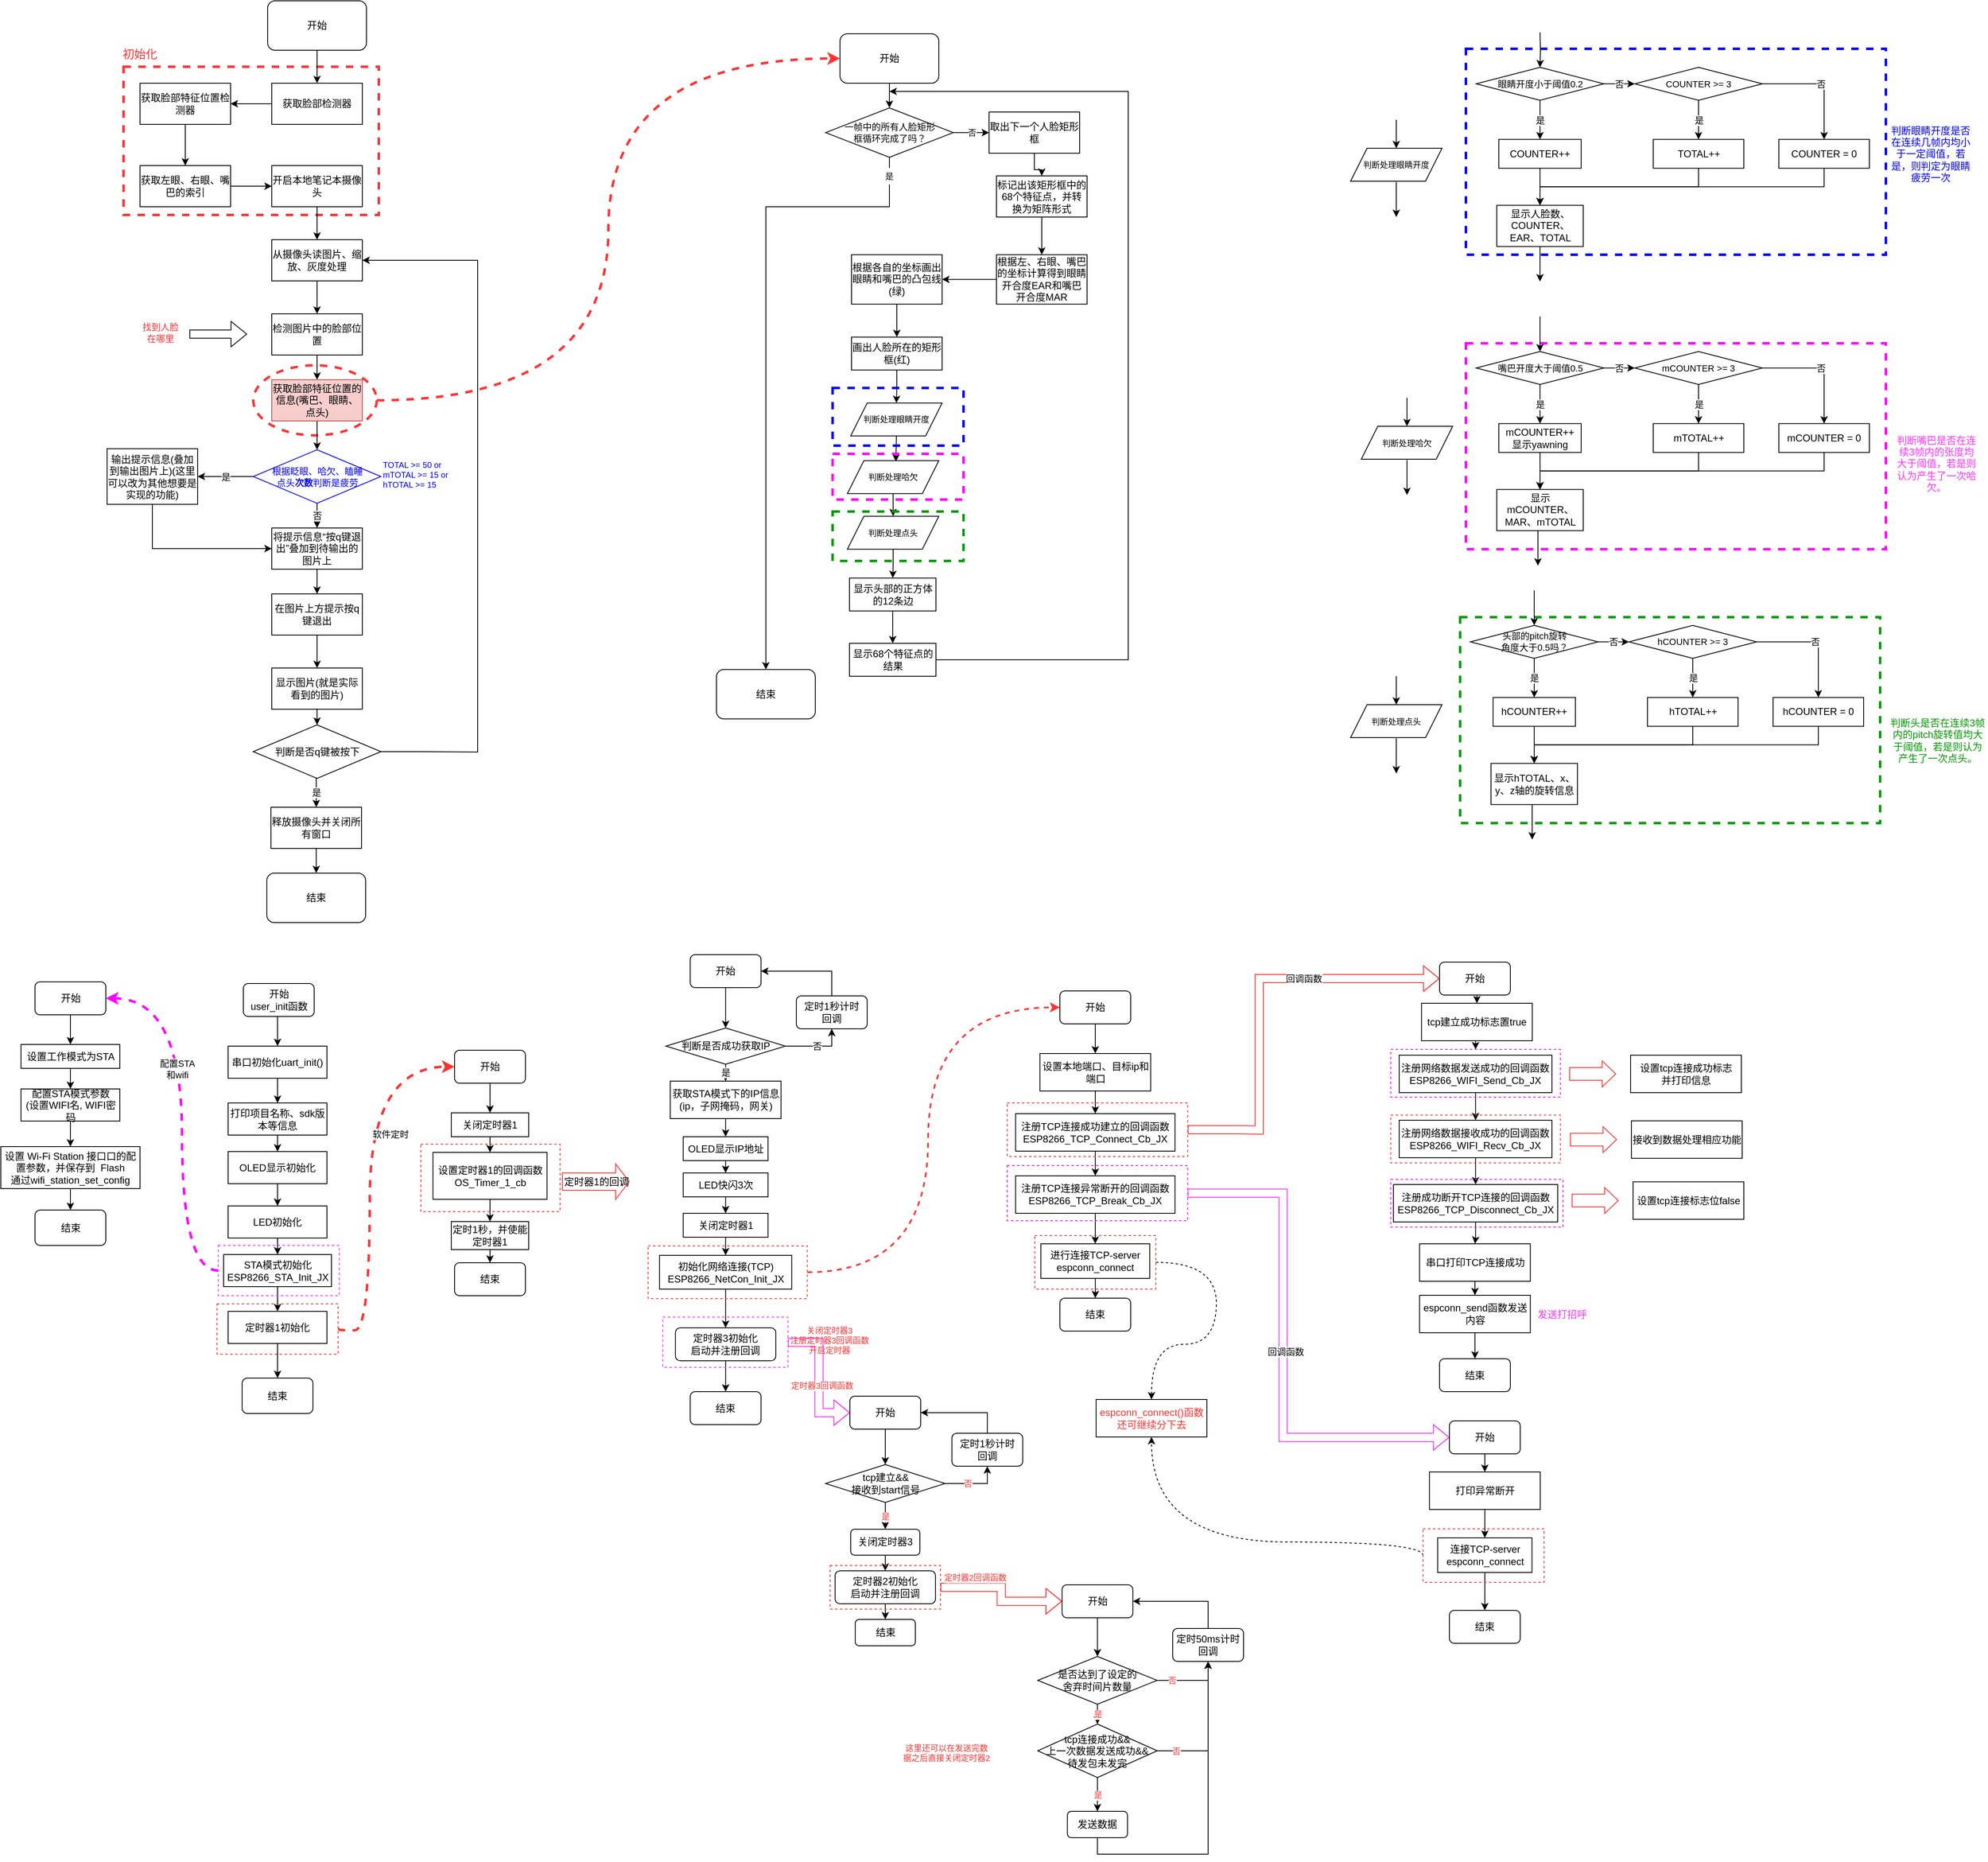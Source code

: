 <mxfile version="14.8.5" type="github">
  <diagram id="dBK5igAenbzEHoaWE4YC" name="Page-1">
    <mxGraphModel dx="1185" dy="636" grid="0" gridSize="10" guides="1" tooltips="1" connect="1" arrows="1" fold="1" page="1" pageScale="1" pageWidth="827" pageHeight="1169" math="0" shadow="0">
      <root>
        <mxCell id="0" />
        <mxCell id="1" parent="0" />
        <mxCell id="f6ohBAHf6BeMD9NY3o_H-43" value="" style="rounded=0;whiteSpace=wrap;html=1;dashed=1;fontSize=11;strokeColor=#FF3333;strokeWidth=3;fillColor=none;" parent="1" vertex="1">
          <mxGeometry x="190" y="100" width="310" height="180" as="geometry" />
        </mxCell>
        <mxCell id="f6ohBAHf6BeMD9NY3o_H-18" value="" style="ellipse;whiteSpace=wrap;html=1;fontSize=11;dashed=1;strokeColor=#FF3333;fillColor=none;strokeWidth=3;" parent="1" vertex="1">
          <mxGeometry x="347.5" y="462.5" width="150" height="85" as="geometry" />
        </mxCell>
        <mxCell id="f6ohBAHf6BeMD9NY3o_H-22" style="edgeStyle=orthogonalEdgeStyle;rounded=0;orthogonalLoop=1;jettySize=auto;html=1;exitX=0;exitY=0.5;exitDx=0;exitDy=0;entryX=1;entryY=0.5;entryDx=0;entryDy=0;fontSize=11;" parent="1" source="f6ohBAHf6BeMD9NY3o_H-2" target="f6ohBAHf6BeMD9NY3o_H-3" edge="1">
          <mxGeometry relative="1" as="geometry" />
        </mxCell>
        <mxCell id="f6ohBAHf6BeMD9NY3o_H-2" value="获取脸部检测器" style="rounded=0;whiteSpace=wrap;html=1;" parent="1" vertex="1">
          <mxGeometry x="370" y="120" width="110" height="50" as="geometry" />
        </mxCell>
        <mxCell id="f6ohBAHf6BeMD9NY3o_H-23" style="edgeStyle=orthogonalEdgeStyle;rounded=0;orthogonalLoop=1;jettySize=auto;html=1;exitX=0.5;exitY=1;exitDx=0;exitDy=0;entryX=0.5;entryY=0;entryDx=0;entryDy=0;fontSize=11;" parent="1" source="f6ohBAHf6BeMD9NY3o_H-3" target="f6ohBAHf6BeMD9NY3o_H-4" edge="1">
          <mxGeometry relative="1" as="geometry" />
        </mxCell>
        <mxCell id="f6ohBAHf6BeMD9NY3o_H-3" value="获取脸部特征位置检测器" style="rounded=0;whiteSpace=wrap;html=1;" parent="1" vertex="1">
          <mxGeometry x="210" y="120" width="110" height="50" as="geometry" />
        </mxCell>
        <mxCell id="f6ohBAHf6BeMD9NY3o_H-24" style="edgeStyle=orthogonalEdgeStyle;rounded=0;orthogonalLoop=1;jettySize=auto;html=1;fontSize=11;" parent="1" source="f6ohBAHf6BeMD9NY3o_H-4" target="f6ohBAHf6BeMD9NY3o_H-5" edge="1">
          <mxGeometry relative="1" as="geometry" />
        </mxCell>
        <mxCell id="f6ohBAHf6BeMD9NY3o_H-4" value="获取左眼、右眼、嘴巴的索引" style="rounded=0;whiteSpace=wrap;html=1;" parent="1" vertex="1">
          <mxGeometry x="210" y="220" width="110" height="50" as="geometry" />
        </mxCell>
        <mxCell id="f6ohBAHf6BeMD9NY3o_H-25" style="edgeStyle=orthogonalEdgeStyle;rounded=0;orthogonalLoop=1;jettySize=auto;html=1;exitX=0.5;exitY=1;exitDx=0;exitDy=0;entryX=0.5;entryY=0;entryDx=0;entryDy=0;fontSize=11;" parent="1" source="f6ohBAHf6BeMD9NY3o_H-5" target="f6ohBAHf6BeMD9NY3o_H-6" edge="1">
          <mxGeometry relative="1" as="geometry" />
        </mxCell>
        <mxCell id="f6ohBAHf6BeMD9NY3o_H-5" value="开启本地笔记本摄像头" style="rounded=0;whiteSpace=wrap;html=1;" parent="1" vertex="1">
          <mxGeometry x="370" y="220" width="110" height="50" as="geometry" />
        </mxCell>
        <mxCell id="f6ohBAHf6BeMD9NY3o_H-26" style="edgeStyle=orthogonalEdgeStyle;rounded=0;orthogonalLoop=1;jettySize=auto;html=1;exitX=0.5;exitY=1;exitDx=0;exitDy=0;entryX=0.5;entryY=0;entryDx=0;entryDy=0;fontSize=11;" parent="1" source="f6ohBAHf6BeMD9NY3o_H-6" target="f6ohBAHf6BeMD9NY3o_H-7" edge="1">
          <mxGeometry relative="1" as="geometry" />
        </mxCell>
        <mxCell id="f6ohBAHf6BeMD9NY3o_H-6" value="&lt;div&gt;从摄像头读图片、缩放、灰度处理&lt;/div&gt;" style="rounded=0;whiteSpace=wrap;html=1;" parent="1" vertex="1">
          <mxGeometry x="370" y="310" width="110" height="50" as="geometry" />
        </mxCell>
        <mxCell id="f6ohBAHf6BeMD9NY3o_H-27" style="edgeStyle=orthogonalEdgeStyle;rounded=0;orthogonalLoop=1;jettySize=auto;html=1;exitX=0.5;exitY=1;exitDx=0;exitDy=0;entryX=0.5;entryY=0;entryDx=0;entryDy=0;fontSize=11;" parent="1" source="f6ohBAHf6BeMD9NY3o_H-7" target="f6ohBAHf6BeMD9NY3o_H-8" edge="1">
          <mxGeometry relative="1" as="geometry" />
        </mxCell>
        <mxCell id="f6ohBAHf6BeMD9NY3o_H-7" value="检测图片中的脸部位置" style="rounded=0;whiteSpace=wrap;html=1;" parent="1" vertex="1">
          <mxGeometry x="370" y="400" width="110" height="50" as="geometry" />
        </mxCell>
        <mxCell id="f6ohBAHf6BeMD9NY3o_H-28" style="edgeStyle=orthogonalEdgeStyle;rounded=0;orthogonalLoop=1;jettySize=auto;html=1;exitX=0.5;exitY=1;exitDx=0;exitDy=0;entryX=0.5;entryY=0;entryDx=0;entryDy=0;fontSize=11;" parent="1" source="f6ohBAHf6BeMD9NY3o_H-8" target="f6ohBAHf6BeMD9NY3o_H-10" edge="1">
          <mxGeometry relative="1" as="geometry" />
        </mxCell>
        <mxCell id="f6ohBAHf6BeMD9NY3o_H-8" value="获取脸部特征位置的信息(嘴巴、眼睛、点头)" style="rounded=0;whiteSpace=wrap;html=1;fillColor=#f8cecc;strokeColor=#b85450;" parent="1" vertex="1">
          <mxGeometry x="370" y="480" width="110" height="50" as="geometry" />
        </mxCell>
        <mxCell id="f6ohBAHf6BeMD9NY3o_H-29" value="是" style="edgeStyle=orthogonalEdgeStyle;rounded=0;orthogonalLoop=1;jettySize=auto;html=1;exitX=0;exitY=0.5;exitDx=0;exitDy=0;entryX=1;entryY=0.5;entryDx=0;entryDy=0;fontSize=11;" parent="1" source="f6ohBAHf6BeMD9NY3o_H-10" target="f6ohBAHf6BeMD9NY3o_H-11" edge="1">
          <mxGeometry relative="1" as="geometry" />
        </mxCell>
        <mxCell id="f6ohBAHf6BeMD9NY3o_H-30" value="否" style="edgeStyle=orthogonalEdgeStyle;rounded=0;orthogonalLoop=1;jettySize=auto;html=1;entryX=0.5;entryY=0;entryDx=0;entryDy=0;fontSize=11;" parent="1" source="f6ohBAHf6BeMD9NY3o_H-10" target="f6ohBAHf6BeMD9NY3o_H-12" edge="1">
          <mxGeometry relative="1" as="geometry" />
        </mxCell>
        <mxCell id="f6ohBAHf6BeMD9NY3o_H-10" value="&lt;div&gt;根据眨眼、哈欠、瞌睡&lt;/div&gt;&lt;div&gt;点头&lt;font&gt;&lt;b&gt;次数&lt;/b&gt;&lt;/font&gt;判断是疲劳&lt;/div&gt;" style="rhombus;whiteSpace=wrap;html=1;fontSize=11;fontColor=#0000FF;strokeColor=#0000FF;" parent="1" vertex="1">
          <mxGeometry x="347.5" y="565" width="155" height="65" as="geometry" />
        </mxCell>
        <mxCell id="f6ohBAHf6BeMD9NY3o_H-39" style="edgeStyle=orthogonalEdgeStyle;rounded=0;orthogonalLoop=1;jettySize=auto;html=1;exitX=0.5;exitY=1;exitDx=0;exitDy=0;entryX=0;entryY=0.5;entryDx=0;entryDy=0;fontSize=11;strokeWidth=1;" parent="1" source="f6ohBAHf6BeMD9NY3o_H-11" target="f6ohBAHf6BeMD9NY3o_H-12" edge="1">
          <mxGeometry relative="1" as="geometry" />
        </mxCell>
        <mxCell id="f6ohBAHf6BeMD9NY3o_H-11" value="输出提示信息(叠加到输出图片上)(这里可以改为其他想要是实现的功能)" style="rounded=0;whiteSpace=wrap;html=1;" parent="1" vertex="1">
          <mxGeometry x="170" y="563.75" width="110" height="67.5" as="geometry" />
        </mxCell>
        <mxCell id="f6ohBAHf6BeMD9NY3o_H-31" style="edgeStyle=orthogonalEdgeStyle;rounded=0;orthogonalLoop=1;jettySize=auto;html=1;exitX=0.5;exitY=1;exitDx=0;exitDy=0;fontSize=11;" parent="1" source="f6ohBAHf6BeMD9NY3o_H-12" target="f6ohBAHf6BeMD9NY3o_H-13" edge="1">
          <mxGeometry relative="1" as="geometry" />
        </mxCell>
        <mxCell id="f6ohBAHf6BeMD9NY3o_H-12" value="将提示信息“按q键退出”叠加到待输出的图片上" style="rounded=0;whiteSpace=wrap;html=1;" parent="1" vertex="1">
          <mxGeometry x="370" y="660" width="110" height="50" as="geometry" />
        </mxCell>
        <mxCell id="f6ohBAHf6BeMD9NY3o_H-32" style="edgeStyle=orthogonalEdgeStyle;rounded=0;orthogonalLoop=1;jettySize=auto;html=1;exitX=0.5;exitY=1;exitDx=0;exitDy=0;entryX=0.5;entryY=0;entryDx=0;entryDy=0;fontSize=11;" parent="1" source="f6ohBAHf6BeMD9NY3o_H-13" target="f6ohBAHf6BeMD9NY3o_H-14" edge="1">
          <mxGeometry relative="1" as="geometry" />
        </mxCell>
        <mxCell id="f6ohBAHf6BeMD9NY3o_H-13" value="在图片上方提示按q键退出" style="rounded=0;whiteSpace=wrap;html=1;" parent="1" vertex="1">
          <mxGeometry x="370" y="740" width="110" height="50" as="geometry" />
        </mxCell>
        <mxCell id="f6ohBAHf6BeMD9NY3o_H-33" style="edgeStyle=orthogonalEdgeStyle;rounded=0;orthogonalLoop=1;jettySize=auto;html=1;exitX=0.5;exitY=1;exitDx=0;exitDy=0;entryX=0.5;entryY=0;entryDx=0;entryDy=0;fontSize=11;" parent="1" source="f6ohBAHf6BeMD9NY3o_H-14" target="f6ohBAHf6BeMD9NY3o_H-15" edge="1">
          <mxGeometry relative="1" as="geometry" />
        </mxCell>
        <mxCell id="f6ohBAHf6BeMD9NY3o_H-14" value="显示图片(就是实际看到的图片)" style="rounded=0;whiteSpace=wrap;html=1;" parent="1" vertex="1">
          <mxGeometry x="370" y="830" width="110" height="50" as="geometry" />
        </mxCell>
        <mxCell id="f6ohBAHf6BeMD9NY3o_H-34" value="是" style="edgeStyle=orthogonalEdgeStyle;rounded=0;orthogonalLoop=1;jettySize=auto;html=1;exitX=0.5;exitY=1;exitDx=0;exitDy=0;entryX=0.5;entryY=0;entryDx=0;entryDy=0;fontSize=11;" parent="1" source="f6ohBAHf6BeMD9NY3o_H-15" target="f6ohBAHf6BeMD9NY3o_H-41" edge="1">
          <mxGeometry relative="1" as="geometry">
            <mxPoint x="425" y="999" as="targetPoint" />
          </mxGeometry>
        </mxCell>
        <mxCell id="f6ohBAHf6BeMD9NY3o_H-15" value="判断是否q键被按下" style="rhombus;whiteSpace=wrap;html=1;" parent="1" vertex="1">
          <mxGeometry x="347.5" y="899" width="155" height="65" as="geometry" />
        </mxCell>
        <mxCell id="f6ohBAHf6BeMD9NY3o_H-21" style="edgeStyle=orthogonalEdgeStyle;rounded=0;orthogonalLoop=1;jettySize=auto;html=1;exitX=0.5;exitY=1;exitDx=0;exitDy=0;entryX=0.5;entryY=0;entryDx=0;entryDy=0;fontSize=11;" parent="1" source="f6ohBAHf6BeMD9NY3o_H-17" target="f6ohBAHf6BeMD9NY3o_H-2" edge="1">
          <mxGeometry relative="1" as="geometry" />
        </mxCell>
        <mxCell id="f6ohBAHf6BeMD9NY3o_H-17" value="开始" style="rounded=1;whiteSpace=wrap;html=1;" parent="1" vertex="1">
          <mxGeometry x="365" y="20" width="120" height="60" as="geometry" />
        </mxCell>
        <mxCell id="f6ohBAHf6BeMD9NY3o_H-35" value="" style="endArrow=classic;html=1;fontSize=11;exitX=1;exitY=0.5;exitDx=0;exitDy=0;strokeColor=#FF3333;dashed=1;strokeWidth=3;entryX=0;entryY=0.5;entryDx=0;entryDy=0;edgeStyle=orthogonalEdgeStyle;curved=1;" parent="1" source="f6ohBAHf6BeMD9NY3o_H-18" target="f6ohBAHf6BeMD9NY3o_H-36" edge="1">
          <mxGeometry width="50" height="50" relative="1" as="geometry">
            <mxPoint x="550" y="490" as="sourcePoint" />
            <mxPoint x="730" y="80" as="targetPoint" />
          </mxGeometry>
        </mxCell>
        <mxCell id="f6ohBAHf6BeMD9NY3o_H-73" style="edgeStyle=orthogonalEdgeStyle;rounded=0;orthogonalLoop=1;jettySize=auto;html=1;exitX=0.5;exitY=1;exitDx=0;exitDy=0;entryX=0.5;entryY=0;entryDx=0;entryDy=0;fontSize=11;fontColor=#000000;strokeColor=#000000;strokeWidth=1;" parent="1" source="f6ohBAHf6BeMD9NY3o_H-36" edge="1">
          <mxGeometry relative="1" as="geometry">
            <mxPoint x="1120" y="150" as="targetPoint" />
          </mxGeometry>
        </mxCell>
        <mxCell id="f6ohBAHf6BeMD9NY3o_H-36" value="开始" style="rounded=1;whiteSpace=wrap;html=1;" parent="1" vertex="1">
          <mxGeometry x="1060" y="60" width="120" height="60" as="geometry" />
        </mxCell>
        <mxCell id="f6ohBAHf6BeMD9NY3o_H-38" style="edgeStyle=orthogonalEdgeStyle;rounded=0;orthogonalLoop=1;jettySize=auto;html=1;exitX=1;exitY=0.5;exitDx=0;exitDy=0;entryX=1;entryY=0.5;entryDx=0;entryDy=0;fontSize=11;" parent="1" source="f6ohBAHf6BeMD9NY3o_H-15" target="f6ohBAHf6BeMD9NY3o_H-6" edge="1">
          <mxGeometry relative="1" as="geometry">
            <mxPoint x="435" y="890" as="sourcePoint" />
            <mxPoint x="435" y="920" as="targetPoint" />
            <Array as="points">
              <mxPoint x="550" y="931" />
              <mxPoint x="620" y="932" />
              <mxPoint x="620" y="335" />
            </Array>
          </mxGeometry>
        </mxCell>
        <mxCell id="f6ohBAHf6BeMD9NY3o_H-40" value="结束" style="rounded=1;whiteSpace=wrap;html=1;" parent="1" vertex="1">
          <mxGeometry x="364" y="1079" width="120" height="60" as="geometry" />
        </mxCell>
        <mxCell id="f6ohBAHf6BeMD9NY3o_H-42" style="edgeStyle=orthogonalEdgeStyle;rounded=0;orthogonalLoop=1;jettySize=auto;html=1;entryX=0.5;entryY=0;entryDx=0;entryDy=0;fontSize=11;strokeColor=#000000;strokeWidth=1;" parent="1" source="f6ohBAHf6BeMD9NY3o_H-41" target="f6ohBAHf6BeMD9NY3o_H-40" edge="1">
          <mxGeometry relative="1" as="geometry" />
        </mxCell>
        <mxCell id="f6ohBAHf6BeMD9NY3o_H-41" value="&lt;div&gt;释放摄像头并关闭所有窗口&lt;/div&gt;" style="rounded=0;whiteSpace=wrap;html=1;" parent="1" vertex="1">
          <mxGeometry x="369" y="999" width="110" height="50" as="geometry" />
        </mxCell>
        <mxCell id="f6ohBAHf6BeMD9NY3o_H-44" value="&lt;font style=&quot;font-size: 14px&quot;&gt;初始化&lt;br&gt;&lt;/font&gt;" style="text;html=1;strokeColor=none;fillColor=none;align=center;verticalAlign=middle;whiteSpace=wrap;rounded=0;dashed=1;fontSize=11;fontColor=#FF3333;" parent="1" vertex="1">
          <mxGeometry x="170" y="70" width="80" height="30" as="geometry" />
        </mxCell>
        <mxCell id="f6ohBAHf6BeMD9NY3o_H-46" value="" style="shape=flexArrow;endArrow=classic;html=1;fontSize=11;fontColor=#FF3333;strokeColor=#000000;strokeWidth=1;" parent="1" edge="1">
          <mxGeometry width="50" height="50" relative="1" as="geometry">
            <mxPoint x="270" y="424.58" as="sourcePoint" />
            <mxPoint x="340" y="424.58" as="targetPoint" />
          </mxGeometry>
        </mxCell>
        <mxCell id="f6ohBAHf6BeMD9NY3o_H-48" value="找到人脸在哪里" style="text;html=1;strokeColor=none;fillColor=none;align=center;verticalAlign=middle;whiteSpace=wrap;rounded=0;dashed=1;fontSize=11;fontColor=#FF3333;" parent="1" vertex="1">
          <mxGeometry x="210" y="400" width="50" height="45" as="geometry" />
        </mxCell>
        <mxCell id="f6ohBAHf6BeMD9NY3o_H-211" style="edgeStyle=orthogonalEdgeStyle;rounded=0;orthogonalLoop=1;jettySize=auto;html=1;entryX=1;entryY=0.5;entryDx=0;entryDy=0;fontSize=10;fontColor=#000000;strokeColor=#000000;strokeWidth=1;" parent="1" source="f6ohBAHf6BeMD9NY3o_H-54" target="f6ohBAHf6BeMD9NY3o_H-55" edge="1">
          <mxGeometry relative="1" as="geometry" />
        </mxCell>
        <mxCell id="f6ohBAHf6BeMD9NY3o_H-54" value="根据左、右眼、嘴巴的坐标计算得到眼睛开合度EAR和嘴巴开合度MAR" style="rounded=0;whiteSpace=wrap;html=1;" parent="1" vertex="1">
          <mxGeometry x="1250" y="328.25" width="110" height="60" as="geometry" />
        </mxCell>
        <mxCell id="f6ohBAHf6BeMD9NY3o_H-77" style="edgeStyle=orthogonalEdgeStyle;rounded=0;orthogonalLoop=1;jettySize=auto;html=1;exitX=0.5;exitY=1;exitDx=0;exitDy=0;entryX=0.5;entryY=0;entryDx=0;entryDy=0;fontSize=11;fontColor=#000000;strokeColor=#000000;strokeWidth=1;" parent="1" source="f6ohBAHf6BeMD9NY3o_H-55" target="f6ohBAHf6BeMD9NY3o_H-56" edge="1">
          <mxGeometry relative="1" as="geometry" />
        </mxCell>
        <mxCell id="f6ohBAHf6BeMD9NY3o_H-55" value="根据各自的坐标画出眼睛和嘴巴的凸包线(绿)" style="rounded=0;whiteSpace=wrap;html=1;" parent="1" vertex="1">
          <mxGeometry x="1074" y="328.25" width="110" height="60" as="geometry" />
        </mxCell>
        <mxCell id="f6ohBAHf6BeMD9NY3o_H-79" style="edgeStyle=orthogonalEdgeStyle;rounded=0;orthogonalLoop=1;jettySize=auto;html=1;exitX=0.5;exitY=1;exitDx=0;exitDy=0;entryX=0.5;entryY=0;entryDx=0;entryDy=0;fontSize=11;fontColor=#000000;strokeColor=#000000;strokeWidth=1;" parent="1" source="f6ohBAHf6BeMD9NY3o_H-56" target="f6ohBAHf6BeMD9NY3o_H-201" edge="1">
          <mxGeometry relative="1" as="geometry">
            <mxPoint x="1129" y="510.75" as="targetPoint" />
          </mxGeometry>
        </mxCell>
        <mxCell id="f6ohBAHf6BeMD9NY3o_H-56" value="画出人脸所在的矩形框(红)" style="rounded=0;whiteSpace=wrap;html=1;" parent="1" vertex="1">
          <mxGeometry x="1074" y="428.25" width="110" height="40" as="geometry" />
        </mxCell>
        <mxCell id="f6ohBAHf6BeMD9NY3o_H-80" value="判断眼睛开度是否在连续几帧内均小于一定阈值，若是，则判定为眼睛疲劳一次" style="text;html=1;strokeColor=none;fillColor=none;align=center;verticalAlign=middle;whiteSpace=wrap;rounded=0;dashed=1;fontSize=12;fontColor=#0000FF;" parent="1" vertex="1">
          <mxGeometry x="2333" y="162.38" width="103" height="86.75" as="geometry" />
        </mxCell>
        <mxCell id="f6ohBAHf6BeMD9NY3o_H-218" style="edgeStyle=orthogonalEdgeStyle;rounded=0;orthogonalLoop=1;jettySize=auto;html=1;entryX=0.5;entryY=0;entryDx=0;entryDy=0;fontSize=10;fontColor=#000000;strokeColor=#000000;strokeWidth=1;" parent="1" source="f6ohBAHf6BeMD9NY3o_H-97" target="f6ohBAHf6BeMD9NY3o_H-99" edge="1">
          <mxGeometry relative="1" as="geometry" />
        </mxCell>
        <mxCell id="f6ohBAHf6BeMD9NY3o_H-97" value="显示头部的正方体的12条边" style="rounded=0;whiteSpace=wrap;html=1;" parent="1" vertex="1">
          <mxGeometry x="1071.5" y="720.75" width="105" height="40" as="geometry" />
        </mxCell>
        <mxCell id="f6ohBAHf6BeMD9NY3o_H-125" style="edgeStyle=orthogonalEdgeStyle;rounded=0;orthogonalLoop=1;jettySize=auto;html=1;fontSize=10;fontColor=#000000;strokeColor=#000000;strokeWidth=1;exitX=1;exitY=0.5;exitDx=0;exitDy=0;" parent="1" source="f6ohBAHf6BeMD9NY3o_H-99" edge="1">
          <mxGeometry relative="1" as="geometry">
            <mxPoint x="1120" y="130" as="targetPoint" />
            <mxPoint x="1310" y="930" as="sourcePoint" />
            <Array as="points">
              <mxPoint x="1410" y="820" />
              <mxPoint x="1410" y="130" />
            </Array>
          </mxGeometry>
        </mxCell>
        <mxCell id="f6ohBAHf6BeMD9NY3o_H-99" value="显示68个特征点的结果" style="rounded=0;whiteSpace=wrap;html=1;" parent="1" vertex="1">
          <mxGeometry x="1071.5" y="800" width="105" height="40" as="geometry" />
        </mxCell>
        <mxCell id="f6ohBAHf6BeMD9NY3o_H-104" value="结束" style="rounded=1;whiteSpace=wrap;html=1;" parent="1" vertex="1">
          <mxGeometry x="910" y="831.75" width="120" height="60" as="geometry" />
        </mxCell>
        <mxCell id="f6ohBAHf6BeMD9NY3o_H-115" value="&lt;div style=&quot;font-size: 10px;&quot;&gt;TOTAL &amp;gt;= 50 or &lt;br style=&quot;font-size: 10px;&quot;&gt;&lt;/div&gt;&lt;div style=&quot;font-size: 10px;&quot;&gt;mTOTAL &amp;gt;= 15 or &lt;br style=&quot;font-size: 10px;&quot;&gt;&lt;/div&gt;&lt;div style=&quot;font-size: 10px;&quot;&gt;hTOTAL &amp;gt;= 15&lt;/div&gt;" style="text;whiteSpace=wrap;html=1;fontSize=10;fontColor=#0000FF;" parent="1" vertex="1">
          <mxGeometry x="502.5" y="571.25" width="120" height="60" as="geometry" />
        </mxCell>
        <mxCell id="f6ohBAHf6BeMD9NY3o_H-116" value="判断嘴巴是否在连续3帧内的张度均大于阈值，若是则认为产生了一次哈欠。" style="text;html=1;strokeColor=none;fillColor=none;align=center;verticalAlign=middle;whiteSpace=wrap;rounded=0;dashed=1;fontSize=12;fontColor=#FF33FF;" parent="1" vertex="1">
          <mxGeometry x="2340" y="543.25" width="103" height="76.75" as="geometry" />
        </mxCell>
        <mxCell id="f6ohBAHf6BeMD9NY3o_H-209" style="edgeStyle=orthogonalEdgeStyle;rounded=0;orthogonalLoop=1;jettySize=auto;html=1;fontSize=10;fontColor=#000000;strokeColor=#000000;strokeWidth=1;" parent="1" source="f6ohBAHf6BeMD9NY3o_H-119" target="f6ohBAHf6BeMD9NY3o_H-122" edge="1">
          <mxGeometry relative="1" as="geometry" />
        </mxCell>
        <mxCell id="f6ohBAHf6BeMD9NY3o_H-119" value="取出下一个人脸矩形框" style="rounded=0;whiteSpace=wrap;html=1;" parent="1" vertex="1">
          <mxGeometry x="1241" y="155" width="110" height="50" as="geometry" />
        </mxCell>
        <mxCell id="f6ohBAHf6BeMD9NY3o_H-121" value="否" style="edgeStyle=orthogonalEdgeStyle;rounded=0;orthogonalLoop=1;jettySize=auto;html=1;exitX=1;exitY=0.5;exitDx=0;exitDy=0;entryX=0;entryY=0.5;entryDx=0;entryDy=0;fontSize=10;strokeColor=#000000;strokeWidth=1;" parent="1" source="f6ohBAHf6BeMD9NY3o_H-120" target="f6ohBAHf6BeMD9NY3o_H-119" edge="1">
          <mxGeometry relative="1" as="geometry">
            <mxPoint x="1250" y="180" as="targetPoint" />
          </mxGeometry>
        </mxCell>
        <mxCell id="f6ohBAHf6BeMD9NY3o_H-212" style="edgeStyle=orthogonalEdgeStyle;rounded=0;orthogonalLoop=1;jettySize=auto;html=1;exitX=0.5;exitY=1;exitDx=0;exitDy=0;entryX=0.5;entryY=0;entryDx=0;entryDy=0;fontSize=10;fontColor=#000000;strokeColor=#000000;strokeWidth=1;startArrow=none;" parent="1" source="f6ohBAHf6BeMD9NY3o_H-213" target="f6ohBAHf6BeMD9NY3o_H-104" edge="1">
          <mxGeometry relative="1" as="geometry">
            <Array as="points">
              <mxPoint x="1120" y="270" />
              <mxPoint x="970" y="270" />
            </Array>
          </mxGeometry>
        </mxCell>
        <mxCell id="f6ohBAHf6BeMD9NY3o_H-120" value="&lt;div&gt;一帧中的所有人脸矩形&lt;/div&gt;&lt;div&gt;框循环完成了吗？&lt;/div&gt;" style="rhombus;whiteSpace=wrap;html=1;fontSize=11;" parent="1" vertex="1">
          <mxGeometry x="1042.5" y="150" width="155" height="60" as="geometry" />
        </mxCell>
        <mxCell id="f6ohBAHf6BeMD9NY3o_H-210" style="edgeStyle=orthogonalEdgeStyle;rounded=0;orthogonalLoop=1;jettySize=auto;html=1;entryX=0.5;entryY=0;entryDx=0;entryDy=0;fontSize=10;fontColor=#000000;strokeColor=#000000;strokeWidth=1;" parent="1" source="f6ohBAHf6BeMD9NY3o_H-122" target="f6ohBAHf6BeMD9NY3o_H-54" edge="1">
          <mxGeometry relative="1" as="geometry" />
        </mxCell>
        <mxCell id="f6ohBAHf6BeMD9NY3o_H-122" value="标记出该矩形框中的68个特征点，并转换为矩阵形式" style="rounded=0;whiteSpace=wrap;html=1;" parent="1" vertex="1">
          <mxGeometry x="1250" y="232.5" width="110" height="50" as="geometry" />
        </mxCell>
        <mxCell id="f6ohBAHf6BeMD9NY3o_H-141" value="" style="rounded=0;whiteSpace=wrap;html=1;dashed=1;fontSize=11;strokeWidth=3;fillColor=none;strokeColor=#FF00FF;" parent="1" vertex="1">
          <mxGeometry x="1820" y="435.75" width="510" height="250" as="geometry" />
        </mxCell>
        <mxCell id="f6ohBAHf6BeMD9NY3o_H-142" value="是" style="edgeStyle=orthogonalEdgeStyle;rounded=0;orthogonalLoop=1;jettySize=auto;html=1;entryX=0.5;entryY=0;entryDx=0;entryDy=0;fontSize=11;strokeColor=#000000;strokeWidth=1;" parent="1" source="f6ohBAHf6BeMD9NY3o_H-144" target="f6ohBAHf6BeMD9NY3o_H-148" edge="1">
          <mxGeometry relative="1" as="geometry" />
        </mxCell>
        <mxCell id="f6ohBAHf6BeMD9NY3o_H-143" value="否" style="edgeStyle=orthogonalEdgeStyle;rounded=0;orthogonalLoop=1;jettySize=auto;html=1;entryX=0;entryY=0.5;entryDx=0;entryDy=0;fontSize=11;strokeColor=#000000;strokeWidth=1;" parent="1" source="f6ohBAHf6BeMD9NY3o_H-144" target="f6ohBAHf6BeMD9NY3o_H-151" edge="1">
          <mxGeometry relative="1" as="geometry" />
        </mxCell>
        <mxCell id="f6ohBAHf6BeMD9NY3o_H-144" value="嘴巴开度大于阈值0.5" style="rhombus;whiteSpace=wrap;html=1;fontSize=11;" parent="1" vertex="1">
          <mxGeometry x="1832.5" y="445.75" width="155" height="40" as="geometry" />
        </mxCell>
        <mxCell id="f6ohBAHf6BeMD9NY3o_H-145" style="edgeStyle=orthogonalEdgeStyle;rounded=0;orthogonalLoop=1;jettySize=auto;html=1;exitX=0.5;exitY=1;exitDx=0;exitDy=0;fontSize=11;fontColor=#000000;strokeColor=#000000;strokeWidth=1;entryX=0.5;entryY=0;entryDx=0;entryDy=0;" parent="1" source="f6ohBAHf6BeMD9NY3o_H-146" target="f6ohBAHf6BeMD9NY3o_H-154" edge="1">
          <mxGeometry relative="1" as="geometry">
            <mxPoint x="1910" y="603.25" as="targetPoint" />
          </mxGeometry>
        </mxCell>
        <mxCell id="f6ohBAHf6BeMD9NY3o_H-146" value="mTOTAL++" style="rounded=0;whiteSpace=wrap;html=1;" parent="1" vertex="1">
          <mxGeometry x="2047.5" y="533.25" width="110" height="35" as="geometry" />
        </mxCell>
        <mxCell id="f6ohBAHf6BeMD9NY3o_H-147" style="edgeStyle=orthogonalEdgeStyle;rounded=0;orthogonalLoop=1;jettySize=auto;html=1;entryX=0.5;entryY=0;entryDx=0;entryDy=0;fontSize=11;fontColor=#000000;strokeColor=#000000;strokeWidth=1;" parent="1" source="f6ohBAHf6BeMD9NY3o_H-148" target="f6ohBAHf6BeMD9NY3o_H-154" edge="1">
          <mxGeometry relative="1" as="geometry" />
        </mxCell>
        <mxCell id="f6ohBAHf6BeMD9NY3o_H-148" value="&lt;div&gt;mCOUNTER++&lt;/div&gt;&lt;div&gt;显示yawning&lt;br&gt;&lt;/div&gt;" style="rounded=0;whiteSpace=wrap;html=1;" parent="1" vertex="1">
          <mxGeometry x="1860" y="533.25" width="100" height="35" as="geometry" />
        </mxCell>
        <mxCell id="f6ohBAHf6BeMD9NY3o_H-149" value="是" style="edgeStyle=orthogonalEdgeStyle;rounded=0;orthogonalLoop=1;jettySize=auto;html=1;entryX=0.5;entryY=0;entryDx=0;entryDy=0;fontSize=11;fontColor=#000000;strokeColor=#000000;strokeWidth=1;" parent="1" source="f6ohBAHf6BeMD9NY3o_H-151" target="f6ohBAHf6BeMD9NY3o_H-146" edge="1">
          <mxGeometry relative="1" as="geometry" />
        </mxCell>
        <mxCell id="f6ohBAHf6BeMD9NY3o_H-150" value="否" style="edgeStyle=orthogonalEdgeStyle;rounded=0;orthogonalLoop=1;jettySize=auto;html=1;entryX=0.5;entryY=0;entryDx=0;entryDy=0;fontSize=11;fontColor=#000000;strokeColor=#000000;strokeWidth=1;" parent="1" source="f6ohBAHf6BeMD9NY3o_H-151" target="f6ohBAHf6BeMD9NY3o_H-153" edge="1">
          <mxGeometry relative="1" as="geometry" />
        </mxCell>
        <mxCell id="f6ohBAHf6BeMD9NY3o_H-151" value="mCOUNTER &amp;gt;= 3" style="rhombus;whiteSpace=wrap;html=1;fontSize=11;" parent="1" vertex="1">
          <mxGeometry x="2025" y="445.75" width="155" height="40" as="geometry" />
        </mxCell>
        <mxCell id="f6ohBAHf6BeMD9NY3o_H-152" style="edgeStyle=orthogonalEdgeStyle;rounded=0;orthogonalLoop=1;jettySize=auto;html=1;exitX=0.5;exitY=1;exitDx=0;exitDy=0;fontSize=11;fontColor=#000000;strokeColor=#000000;strokeWidth=1;entryX=0.5;entryY=0;entryDx=0;entryDy=0;" parent="1" source="f6ohBAHf6BeMD9NY3o_H-153" target="f6ohBAHf6BeMD9NY3o_H-154" edge="1">
          <mxGeometry relative="1" as="geometry">
            <mxPoint x="2275.333" y="633.25" as="targetPoint" />
          </mxGeometry>
        </mxCell>
        <mxCell id="f6ohBAHf6BeMD9NY3o_H-153" value="mCOUNTER = 0" style="rounded=0;whiteSpace=wrap;html=1;" parent="1" vertex="1">
          <mxGeometry x="2200" y="533.25" width="110" height="35" as="geometry" />
        </mxCell>
        <mxCell id="f6ohBAHf6BeMD9NY3o_H-154" value="显示mCOUNTER、MAR、mTOTAL" style="rounded=0;whiteSpace=wrap;html=1;" parent="1" vertex="1">
          <mxGeometry x="1857.5" y="613.25" width="105" height="50" as="geometry" />
        </mxCell>
        <mxCell id="f6ohBAHf6BeMD9NY3o_H-155" value="" style="rounded=0;whiteSpace=wrap;html=1;dashed=1;fontSize=11;strokeWidth=3;fillColor=none;strokeColor=#0000FF;" parent="1" vertex="1">
          <mxGeometry x="1820" y="78.25" width="510" height="250" as="geometry" />
        </mxCell>
        <mxCell id="f6ohBAHf6BeMD9NY3o_H-156" style="edgeStyle=orthogonalEdgeStyle;rounded=0;orthogonalLoop=1;jettySize=auto;html=1;exitX=0.5;exitY=1;exitDx=0;exitDy=0;entryX=0.5;entryY=0;entryDx=0;entryDy=0;fontSize=11;fontColor=#000000;strokeColor=#000000;strokeWidth=1;" parent="1" target="f6ohBAHf6BeMD9NY3o_H-159" edge="1">
          <mxGeometry relative="1" as="geometry">
            <mxPoint x="1910" y="58.25" as="sourcePoint" />
          </mxGeometry>
        </mxCell>
        <mxCell id="f6ohBAHf6BeMD9NY3o_H-157" value="是" style="edgeStyle=orthogonalEdgeStyle;rounded=0;orthogonalLoop=1;jettySize=auto;html=1;entryX=0.5;entryY=0;entryDx=0;entryDy=0;fontSize=11;strokeColor=#000000;strokeWidth=1;" parent="1" source="f6ohBAHf6BeMD9NY3o_H-159" target="f6ohBAHf6BeMD9NY3o_H-163" edge="1">
          <mxGeometry relative="1" as="geometry" />
        </mxCell>
        <mxCell id="f6ohBAHf6BeMD9NY3o_H-158" value="否" style="edgeStyle=orthogonalEdgeStyle;rounded=0;orthogonalLoop=1;jettySize=auto;html=1;entryX=0;entryY=0.5;entryDx=0;entryDy=0;fontSize=11;strokeColor=#000000;strokeWidth=1;" parent="1" source="f6ohBAHf6BeMD9NY3o_H-159" target="f6ohBAHf6BeMD9NY3o_H-166" edge="1">
          <mxGeometry relative="1" as="geometry" />
        </mxCell>
        <mxCell id="f6ohBAHf6BeMD9NY3o_H-159" value="眼睛开度小于阈值0.2" style="rhombus;whiteSpace=wrap;html=1;fontSize=11;" parent="1" vertex="1">
          <mxGeometry x="1832.5" y="100.75" width="155" height="40" as="geometry" />
        </mxCell>
        <mxCell id="f6ohBAHf6BeMD9NY3o_H-160" style="edgeStyle=orthogonalEdgeStyle;rounded=0;orthogonalLoop=1;jettySize=auto;html=1;exitX=0.5;exitY=1;exitDx=0;exitDy=0;fontSize=11;fontColor=#000000;strokeColor=#000000;strokeWidth=1;entryX=0.5;entryY=0;entryDx=0;entryDy=0;" parent="1" source="f6ohBAHf6BeMD9NY3o_H-161" target="f6ohBAHf6BeMD9NY3o_H-169" edge="1">
          <mxGeometry relative="1" as="geometry">
            <mxPoint x="1910" y="258.25" as="targetPoint" />
          </mxGeometry>
        </mxCell>
        <mxCell id="f6ohBAHf6BeMD9NY3o_H-161" value="TOTAL++" style="rounded=0;whiteSpace=wrap;html=1;" parent="1" vertex="1">
          <mxGeometry x="2047.5" y="188.25" width="110" height="35" as="geometry" />
        </mxCell>
        <mxCell id="f6ohBAHf6BeMD9NY3o_H-162" style="edgeStyle=orthogonalEdgeStyle;rounded=0;orthogonalLoop=1;jettySize=auto;html=1;entryX=0.5;entryY=0;entryDx=0;entryDy=0;fontSize=11;fontColor=#000000;strokeColor=#000000;strokeWidth=1;" parent="1" source="f6ohBAHf6BeMD9NY3o_H-163" target="f6ohBAHf6BeMD9NY3o_H-169" edge="1">
          <mxGeometry relative="1" as="geometry" />
        </mxCell>
        <mxCell id="f6ohBAHf6BeMD9NY3o_H-163" value="COUNTER++" style="rounded=0;whiteSpace=wrap;html=1;" parent="1" vertex="1">
          <mxGeometry x="1860" y="188.25" width="100" height="35" as="geometry" />
        </mxCell>
        <mxCell id="f6ohBAHf6BeMD9NY3o_H-164" value="是" style="edgeStyle=orthogonalEdgeStyle;rounded=0;orthogonalLoop=1;jettySize=auto;html=1;entryX=0.5;entryY=0;entryDx=0;entryDy=0;fontSize=11;fontColor=#000000;strokeColor=#000000;strokeWidth=1;" parent="1" source="f6ohBAHf6BeMD9NY3o_H-166" target="f6ohBAHf6BeMD9NY3o_H-161" edge="1">
          <mxGeometry relative="1" as="geometry" />
        </mxCell>
        <mxCell id="f6ohBAHf6BeMD9NY3o_H-165" value="否" style="edgeStyle=orthogonalEdgeStyle;rounded=0;orthogonalLoop=1;jettySize=auto;html=1;entryX=0.5;entryY=0;entryDx=0;entryDy=0;fontSize=11;fontColor=#000000;strokeColor=#000000;strokeWidth=1;" parent="1" source="f6ohBAHf6BeMD9NY3o_H-166" target="f6ohBAHf6BeMD9NY3o_H-168" edge="1">
          <mxGeometry relative="1" as="geometry" />
        </mxCell>
        <mxCell id="f6ohBAHf6BeMD9NY3o_H-166" value="COUNTER &amp;gt;= 3" style="rhombus;whiteSpace=wrap;html=1;fontSize=11;" parent="1" vertex="1">
          <mxGeometry x="2025" y="100.75" width="155" height="40" as="geometry" />
        </mxCell>
        <mxCell id="f6ohBAHf6BeMD9NY3o_H-167" style="edgeStyle=orthogonalEdgeStyle;rounded=0;orthogonalLoop=1;jettySize=auto;html=1;exitX=0.5;exitY=1;exitDx=0;exitDy=0;fontSize=11;fontColor=#000000;strokeColor=#000000;strokeWidth=1;entryX=0.5;entryY=0;entryDx=0;entryDy=0;" parent="1" source="f6ohBAHf6BeMD9NY3o_H-168" target="f6ohBAHf6BeMD9NY3o_H-169" edge="1">
          <mxGeometry relative="1" as="geometry">
            <mxPoint x="2275.333" y="288.25" as="targetPoint" />
          </mxGeometry>
        </mxCell>
        <mxCell id="f6ohBAHf6BeMD9NY3o_H-168" value="COUNTER = 0" style="rounded=0;whiteSpace=wrap;html=1;" parent="1" vertex="1">
          <mxGeometry x="2200" y="188.25" width="110" height="35" as="geometry" />
        </mxCell>
        <mxCell id="f6ohBAHf6BeMD9NY3o_H-169" value="显示人脸数、COUNTER、EAR、TOTAL" style="rounded=0;whiteSpace=wrap;html=1;" parent="1" vertex="1">
          <mxGeometry x="1857.5" y="268.25" width="105" height="50" as="geometry" />
        </mxCell>
        <mxCell id="f6ohBAHf6BeMD9NY3o_H-172" style="edgeStyle=orthogonalEdgeStyle;rounded=0;orthogonalLoop=1;jettySize=auto;html=1;exitX=0.5;exitY=1;exitDx=0;exitDy=0;entryX=0.5;entryY=0;entryDx=0;entryDy=0;fontSize=11;fontColor=#000000;strokeColor=#000000;strokeWidth=1;" parent="1" edge="1">
          <mxGeometry relative="1" as="geometry">
            <mxPoint x="1910" y="403.25" as="sourcePoint" />
            <mxPoint x="1910" y="445.75" as="targetPoint" />
          </mxGeometry>
        </mxCell>
        <mxCell id="f6ohBAHf6BeMD9NY3o_H-176" style="edgeStyle=orthogonalEdgeStyle;rounded=0;orthogonalLoop=1;jettySize=auto;html=1;exitX=0.5;exitY=1;exitDx=0;exitDy=0;entryX=0.5;entryY=0;entryDx=0;entryDy=0;fontSize=11;fontColor=#000000;strokeColor=#000000;strokeWidth=1;" parent="1" edge="1">
          <mxGeometry relative="1" as="geometry">
            <mxPoint x="1907.5" y="663.25" as="sourcePoint" />
            <mxPoint x="1907.5" y="705.75" as="targetPoint" />
          </mxGeometry>
        </mxCell>
        <mxCell id="f6ohBAHf6BeMD9NY3o_H-178" style="edgeStyle=orthogonalEdgeStyle;rounded=0;orthogonalLoop=1;jettySize=auto;html=1;exitX=0.5;exitY=1;exitDx=0;exitDy=0;entryX=0.5;entryY=0;entryDx=0;entryDy=0;fontSize=11;fontColor=#000000;strokeColor=#000000;strokeWidth=1;" parent="1" edge="1">
          <mxGeometry relative="1" as="geometry">
            <mxPoint x="1910" y="318.25" as="sourcePoint" />
            <mxPoint x="1910" y="360.75" as="targetPoint" />
          </mxGeometry>
        </mxCell>
        <mxCell id="f6ohBAHf6BeMD9NY3o_H-179" value="判断头是否在连续3帧内的pitch旋转值均大于阈值，若是则认为产生了一次点头。" style="text;html=1;strokeColor=none;fillColor=none;align=center;verticalAlign=middle;whiteSpace=wrap;rounded=0;dashed=1;fontSize=12;fontColor=#009900;" parent="1" vertex="1">
          <mxGeometry x="2333" y="875.75" width="120" height="84.25" as="geometry" />
        </mxCell>
        <mxCell id="f6ohBAHf6BeMD9NY3o_H-180" value="" style="rounded=0;whiteSpace=wrap;html=1;dashed=1;fontSize=11;strokeWidth=3;fillColor=none;fontColor=#009900;strokeColor=#009900;" parent="1" vertex="1">
          <mxGeometry x="1813" y="768.25" width="510" height="250" as="geometry" />
        </mxCell>
        <mxCell id="f6ohBAHf6BeMD9NY3o_H-181" value="是" style="edgeStyle=orthogonalEdgeStyle;rounded=0;orthogonalLoop=1;jettySize=auto;html=1;entryX=0.5;entryY=0;entryDx=0;entryDy=0;fontSize=11;strokeColor=#000000;strokeWidth=1;" parent="1" source="f6ohBAHf6BeMD9NY3o_H-183" target="f6ohBAHf6BeMD9NY3o_H-187" edge="1">
          <mxGeometry relative="1" as="geometry" />
        </mxCell>
        <mxCell id="f6ohBAHf6BeMD9NY3o_H-182" value="否" style="edgeStyle=orthogonalEdgeStyle;rounded=0;orthogonalLoop=1;jettySize=auto;html=1;entryX=0;entryY=0.5;entryDx=0;entryDy=0;fontSize=11;strokeColor=#000000;strokeWidth=1;" parent="1" source="f6ohBAHf6BeMD9NY3o_H-183" target="f6ohBAHf6BeMD9NY3o_H-190" edge="1">
          <mxGeometry relative="1" as="geometry" />
        </mxCell>
        <mxCell id="f6ohBAHf6BeMD9NY3o_H-183" value="&lt;div&gt;头部的pitch旋转&lt;/div&gt;&lt;div&gt;角度大于0.5吗？&lt;/div&gt;" style="rhombus;whiteSpace=wrap;html=1;fontSize=11;" parent="1" vertex="1">
          <mxGeometry x="1825.5" y="778.25" width="155" height="40" as="geometry" />
        </mxCell>
        <mxCell id="f6ohBAHf6BeMD9NY3o_H-184" style="edgeStyle=orthogonalEdgeStyle;rounded=0;orthogonalLoop=1;jettySize=auto;html=1;exitX=0.5;exitY=1;exitDx=0;exitDy=0;fontSize=11;fontColor=#000000;strokeColor=#000000;strokeWidth=1;entryX=0.5;entryY=0;entryDx=0;entryDy=0;" parent="1" source="f6ohBAHf6BeMD9NY3o_H-185" target="f6ohBAHf6BeMD9NY3o_H-193" edge="1">
          <mxGeometry relative="1" as="geometry">
            <mxPoint x="1903" y="935.75" as="targetPoint" />
          </mxGeometry>
        </mxCell>
        <mxCell id="f6ohBAHf6BeMD9NY3o_H-185" value="hTOTAL++" style="rounded=0;whiteSpace=wrap;html=1;" parent="1" vertex="1">
          <mxGeometry x="2040.5" y="865.75" width="110" height="35" as="geometry" />
        </mxCell>
        <mxCell id="f6ohBAHf6BeMD9NY3o_H-186" style="edgeStyle=orthogonalEdgeStyle;rounded=0;orthogonalLoop=1;jettySize=auto;html=1;entryX=0.5;entryY=0;entryDx=0;entryDy=0;fontSize=11;fontColor=#000000;strokeColor=#000000;strokeWidth=1;" parent="1" source="f6ohBAHf6BeMD9NY3o_H-187" target="f6ohBAHf6BeMD9NY3o_H-193" edge="1">
          <mxGeometry relative="1" as="geometry" />
        </mxCell>
        <mxCell id="f6ohBAHf6BeMD9NY3o_H-187" value="&lt;div&gt;hCOUNTER++&lt;/div&gt;" style="rounded=0;whiteSpace=wrap;html=1;" parent="1" vertex="1">
          <mxGeometry x="1853" y="865.75" width="100" height="35" as="geometry" />
        </mxCell>
        <mxCell id="f6ohBAHf6BeMD9NY3o_H-188" value="是" style="edgeStyle=orthogonalEdgeStyle;rounded=0;orthogonalLoop=1;jettySize=auto;html=1;entryX=0.5;entryY=0;entryDx=0;entryDy=0;fontSize=11;fontColor=#000000;strokeColor=#000000;strokeWidth=1;" parent="1" source="f6ohBAHf6BeMD9NY3o_H-190" target="f6ohBAHf6BeMD9NY3o_H-185" edge="1">
          <mxGeometry relative="1" as="geometry" />
        </mxCell>
        <mxCell id="f6ohBAHf6BeMD9NY3o_H-189" value="否" style="edgeStyle=orthogonalEdgeStyle;rounded=0;orthogonalLoop=1;jettySize=auto;html=1;entryX=0.5;entryY=0;entryDx=0;entryDy=0;fontSize=11;fontColor=#000000;strokeColor=#000000;strokeWidth=1;" parent="1" source="f6ohBAHf6BeMD9NY3o_H-190" target="f6ohBAHf6BeMD9NY3o_H-192" edge="1">
          <mxGeometry relative="1" as="geometry" />
        </mxCell>
        <mxCell id="f6ohBAHf6BeMD9NY3o_H-190" value="hCOUNTER &amp;gt;= 3" style="rhombus;whiteSpace=wrap;html=1;fontSize=11;" parent="1" vertex="1">
          <mxGeometry x="2018" y="778.25" width="155" height="40" as="geometry" />
        </mxCell>
        <mxCell id="f6ohBAHf6BeMD9NY3o_H-191" style="edgeStyle=orthogonalEdgeStyle;rounded=0;orthogonalLoop=1;jettySize=auto;html=1;exitX=0.5;exitY=1;exitDx=0;exitDy=0;fontSize=11;fontColor=#000000;strokeColor=#000000;strokeWidth=1;entryX=0.5;entryY=0;entryDx=0;entryDy=0;" parent="1" source="f6ohBAHf6BeMD9NY3o_H-192" target="f6ohBAHf6BeMD9NY3o_H-193" edge="1">
          <mxGeometry relative="1" as="geometry">
            <mxPoint x="2268.333" y="965.75" as="targetPoint" />
          </mxGeometry>
        </mxCell>
        <mxCell id="f6ohBAHf6BeMD9NY3o_H-192" value="hCOUNTER = 0" style="rounded=0;whiteSpace=wrap;html=1;" parent="1" vertex="1">
          <mxGeometry x="2193" y="865.75" width="110" height="35" as="geometry" />
        </mxCell>
        <mxCell id="f6ohBAHf6BeMD9NY3o_H-193" value="显示hTOTAL、x、y、z轴的旋转信息" style="rounded=0;whiteSpace=wrap;html=1;" parent="1" vertex="1">
          <mxGeometry x="1850.5" y="945.75" width="105" height="50" as="geometry" />
        </mxCell>
        <mxCell id="f6ohBAHf6BeMD9NY3o_H-194" style="edgeStyle=orthogonalEdgeStyle;rounded=0;orthogonalLoop=1;jettySize=auto;html=1;exitX=0.5;exitY=1;exitDx=0;exitDy=0;entryX=0.5;entryY=0;entryDx=0;entryDy=0;fontSize=11;fontColor=#000000;strokeColor=#000000;strokeWidth=1;" parent="1" edge="1">
          <mxGeometry relative="1" as="geometry">
            <mxPoint x="1903" y="735.75" as="sourcePoint" />
            <mxPoint x="1903" y="778.25" as="targetPoint" />
          </mxGeometry>
        </mxCell>
        <mxCell id="f6ohBAHf6BeMD9NY3o_H-195" style="edgeStyle=orthogonalEdgeStyle;rounded=0;orthogonalLoop=1;jettySize=auto;html=1;exitX=0.5;exitY=1;exitDx=0;exitDy=0;entryX=0.5;entryY=0;entryDx=0;entryDy=0;fontSize=11;fontColor=#000000;strokeColor=#000000;strokeWidth=1;" parent="1" edge="1">
          <mxGeometry relative="1" as="geometry">
            <mxPoint x="1900.5" y="995.75" as="sourcePoint" />
            <mxPoint x="1900.5" y="1038.25" as="targetPoint" />
          </mxGeometry>
        </mxCell>
        <mxCell id="f6ohBAHf6BeMD9NY3o_H-204" style="edgeStyle=orthogonalEdgeStyle;rounded=0;orthogonalLoop=1;jettySize=auto;html=1;exitX=0.5;exitY=1;exitDx=0;exitDy=0;entryX=0.53;entryY=0.03;entryDx=0;entryDy=0;entryPerimeter=0;fontSize=10;fontColor=#000000;strokeColor=#000000;strokeWidth=1;" parent="1" source="f6ohBAHf6BeMD9NY3o_H-201" target="f6ohBAHf6BeMD9NY3o_H-202" edge="1">
          <mxGeometry relative="1" as="geometry" />
        </mxCell>
        <mxCell id="f6ohBAHf6BeMD9NY3o_H-201" value="判断处理眼睛开度" style="shape=parallelogram;perimeter=parallelogramPerimeter;whiteSpace=wrap;html=1;fixedSize=1;fontSize=10;strokeColor=#000000;strokeWidth=1;" parent="1" vertex="1">
          <mxGeometry x="1073" y="508.25" width="111" height="40" as="geometry" />
        </mxCell>
        <mxCell id="f6ohBAHf6BeMD9NY3o_H-205" style="edgeStyle=orthogonalEdgeStyle;rounded=0;orthogonalLoop=1;jettySize=auto;html=1;exitX=0.5;exitY=1;exitDx=0;exitDy=0;entryX=0.5;entryY=0;entryDx=0;entryDy=0;fontSize=10;fontColor=#000000;strokeColor=#000000;strokeWidth=1;" parent="1" source="f6ohBAHf6BeMD9NY3o_H-202" target="f6ohBAHf6BeMD9NY3o_H-203" edge="1">
          <mxGeometry relative="1" as="geometry" />
        </mxCell>
        <mxCell id="f6ohBAHf6BeMD9NY3o_H-202" value="判断处理哈欠" style="shape=parallelogram;perimeter=parallelogramPerimeter;whiteSpace=wrap;html=1;fixedSize=1;fontSize=10;strokeColor=#000000;strokeWidth=1;" parent="1" vertex="1">
          <mxGeometry x="1069" y="578.25" width="111" height="40" as="geometry" />
        </mxCell>
        <mxCell id="f6ohBAHf6BeMD9NY3o_H-207" style="edgeStyle=orthogonalEdgeStyle;rounded=0;orthogonalLoop=1;jettySize=auto;html=1;fontSize=10;fontColor=#000000;strokeColor=#000000;strokeWidth=1;" parent="1" source="f6ohBAHf6BeMD9NY3o_H-203" target="f6ohBAHf6BeMD9NY3o_H-97" edge="1">
          <mxGeometry relative="1" as="geometry" />
        </mxCell>
        <mxCell id="f6ohBAHf6BeMD9NY3o_H-203" value="判断处理点头" style="shape=parallelogram;perimeter=parallelogramPerimeter;whiteSpace=wrap;html=1;fixedSize=1;fontSize=10;strokeColor=#000000;strokeWidth=1;" parent="1" vertex="1">
          <mxGeometry x="1069" y="645.75" width="111" height="40" as="geometry" />
        </mxCell>
        <mxCell id="f6ohBAHf6BeMD9NY3o_H-213" value="是" style="text;html=1;strokeColor=none;fillColor=none;align=center;verticalAlign=middle;whiteSpace=wrap;rounded=0;fontSize=10;fontColor=#000000;" parent="1" vertex="1">
          <mxGeometry x="1100" y="223" width="40" height="20" as="geometry" />
        </mxCell>
        <mxCell id="f6ohBAHf6BeMD9NY3o_H-214" value="" style="edgeStyle=orthogonalEdgeStyle;rounded=0;orthogonalLoop=1;jettySize=auto;html=1;exitX=0.5;exitY=1;exitDx=0;exitDy=0;entryX=0.5;entryY=0;entryDx=0;entryDy=0;fontSize=10;fontColor=#000000;strokeColor=#000000;strokeWidth=1;endArrow=none;" parent="1" source="f6ohBAHf6BeMD9NY3o_H-120" target="f6ohBAHf6BeMD9NY3o_H-213" edge="1">
          <mxGeometry relative="1" as="geometry">
            <mxPoint x="1120" y="210" as="sourcePoint" />
            <mxPoint x="970" y="831.75" as="targetPoint" />
            <Array as="points" />
          </mxGeometry>
        </mxCell>
        <mxCell id="f6ohBAHf6BeMD9NY3o_H-216" value="判断处理哈欠" style="shape=parallelogram;perimeter=parallelogramPerimeter;whiteSpace=wrap;html=1;fixedSize=1;fontSize=10;strokeColor=#000000;strokeWidth=1;" parent="1" vertex="1">
          <mxGeometry x="1693" y="536.5" width="111" height="40" as="geometry" />
        </mxCell>
        <mxCell id="f6ohBAHf6BeMD9NY3o_H-226" style="edgeStyle=orthogonalEdgeStyle;rounded=0;orthogonalLoop=1;jettySize=auto;html=1;exitX=0.5;exitY=1;exitDx=0;exitDy=0;entryX=0.5;entryY=0;entryDx=0;entryDy=0;fontSize=11;fontColor=#000000;strokeColor=#000000;strokeWidth=1;" parent="1" edge="1">
          <mxGeometry relative="1" as="geometry">
            <mxPoint x="1748.5" y="577.5" as="sourcePoint" />
            <mxPoint x="1748.5" y="620.0" as="targetPoint" />
          </mxGeometry>
        </mxCell>
        <mxCell id="f6ohBAHf6BeMD9NY3o_H-228" style="edgeStyle=orthogonalEdgeStyle;rounded=0;orthogonalLoop=1;jettySize=auto;html=1;exitX=0.5;exitY=1;exitDx=0;exitDy=0;fontSize=11;fontColor=#000000;strokeColor=#000000;strokeWidth=1;entryX=0.5;entryY=0;entryDx=0;entryDy=0;" parent="1" target="f6ohBAHf6BeMD9NY3o_H-216" edge="1">
          <mxGeometry relative="1" as="geometry">
            <mxPoint x="1748.5" y="502.0" as="sourcePoint" />
            <mxPoint x="1749" y="532.5" as="targetPoint" />
          </mxGeometry>
        </mxCell>
        <mxCell id="f6ohBAHf6BeMD9NY3o_H-229" value="判断处理眼睛开度" style="shape=parallelogram;perimeter=parallelogramPerimeter;whiteSpace=wrap;html=1;fixedSize=1;fontSize=10;strokeColor=#000000;strokeWidth=1;" parent="1" vertex="1">
          <mxGeometry x="1680" y="199" width="111" height="40" as="geometry" />
        </mxCell>
        <mxCell id="f6ohBAHf6BeMD9NY3o_H-230" style="edgeStyle=orthogonalEdgeStyle;rounded=0;orthogonalLoop=1;jettySize=auto;html=1;exitX=0.5;exitY=1;exitDx=0;exitDy=0;entryX=0.5;entryY=0;entryDx=0;entryDy=0;fontSize=11;fontColor=#000000;strokeColor=#000000;strokeWidth=1;" parent="1" edge="1">
          <mxGeometry relative="1" as="geometry">
            <mxPoint x="1735.5" y="240" as="sourcePoint" />
            <mxPoint x="1735.5" y="282.5" as="targetPoint" />
          </mxGeometry>
        </mxCell>
        <mxCell id="f6ohBAHf6BeMD9NY3o_H-231" style="edgeStyle=orthogonalEdgeStyle;rounded=0;orthogonalLoop=1;jettySize=auto;html=1;exitX=0.5;exitY=1;exitDx=0;exitDy=0;fontSize=11;fontColor=#000000;strokeColor=#000000;strokeWidth=1;entryX=0.5;entryY=0;entryDx=0;entryDy=0;" parent="1" target="f6ohBAHf6BeMD9NY3o_H-229" edge="1">
          <mxGeometry relative="1" as="geometry">
            <mxPoint x="1735.5" y="164.5" as="sourcePoint" />
            <mxPoint x="1736" y="195" as="targetPoint" />
          </mxGeometry>
        </mxCell>
        <mxCell id="f6ohBAHf6BeMD9NY3o_H-236" value="判断处理点头" style="shape=parallelogram;perimeter=parallelogramPerimeter;whiteSpace=wrap;html=1;fixedSize=1;fontSize=10;strokeColor=#000000;strokeWidth=1;" parent="1" vertex="1">
          <mxGeometry x="1680" y="874.5" width="111" height="40" as="geometry" />
        </mxCell>
        <mxCell id="f6ohBAHf6BeMD9NY3o_H-237" style="edgeStyle=orthogonalEdgeStyle;rounded=0;orthogonalLoop=1;jettySize=auto;html=1;exitX=0.5;exitY=1;exitDx=0;exitDy=0;entryX=0.5;entryY=0;entryDx=0;entryDy=0;fontSize=11;fontColor=#000000;strokeColor=#000000;strokeWidth=1;" parent="1" edge="1">
          <mxGeometry relative="1" as="geometry">
            <mxPoint x="1735.5" y="915.5" as="sourcePoint" />
            <mxPoint x="1735.5" y="958" as="targetPoint" />
          </mxGeometry>
        </mxCell>
        <mxCell id="f6ohBAHf6BeMD9NY3o_H-238" style="edgeStyle=orthogonalEdgeStyle;rounded=0;orthogonalLoop=1;jettySize=auto;html=1;exitX=0.5;exitY=1;exitDx=0;exitDy=0;fontSize=11;fontColor=#000000;strokeColor=#000000;strokeWidth=1;entryX=0.5;entryY=0;entryDx=0;entryDy=0;" parent="1" target="f6ohBAHf6BeMD9NY3o_H-236" edge="1">
          <mxGeometry relative="1" as="geometry">
            <mxPoint x="1735.5" y="840" as="sourcePoint" />
            <mxPoint x="1736" y="870.5" as="targetPoint" />
          </mxGeometry>
        </mxCell>
        <mxCell id="f6ohBAHf6BeMD9NY3o_H-239" value="" style="rounded=0;whiteSpace=wrap;html=1;dashed=1;fontSize=11;strokeWidth=3;fillColor=none;strokeColor=#FF00FF;" parent="1" vertex="1">
          <mxGeometry x="1051" y="570" width="159" height="55.5" as="geometry" />
        </mxCell>
        <mxCell id="f6ohBAHf6BeMD9NY3o_H-240" value="" style="rounded=0;whiteSpace=wrap;html=1;dashed=1;fontSize=11;strokeWidth=3;fillColor=none;fontColor=#009900;strokeColor=#009900;" parent="1" vertex="1">
          <mxGeometry x="1051" y="640" width="159" height="60" as="geometry" />
        </mxCell>
        <mxCell id="f6ohBAHf6BeMD9NY3o_H-241" value="" style="rounded=0;whiteSpace=wrap;html=1;dashed=1;fontSize=11;strokeWidth=3;fillColor=none;strokeColor=#0000FF;" parent="1" vertex="1">
          <mxGeometry x="1051" y="490" width="159" height="70" as="geometry" />
        </mxCell>
        <mxCell id="LyPHtDGqG46tHzZd_JiR-14" style="edgeStyle=orthogonalEdgeStyle;rounded=0;orthogonalLoop=1;jettySize=auto;html=1;exitX=0.5;exitY=1;exitDx=0;exitDy=0;entryX=0.5;entryY=0;entryDx=0;entryDy=0;" parent="1" source="LyPHtDGqG46tHzZd_JiR-2" target="LyPHtDGqG46tHzZd_JiR-4" edge="1">
          <mxGeometry relative="1" as="geometry" />
        </mxCell>
        <mxCell id="LyPHtDGqG46tHzZd_JiR-2" value="串口初始化uart_init()" style="whiteSpace=wrap;html=1;rounded=0;" parent="1" vertex="1">
          <mxGeometry x="317" y="1289" width="120" height="39" as="geometry" />
        </mxCell>
        <mxCell id="LyPHtDGqG46tHzZd_JiR-15" style="edgeStyle=orthogonalEdgeStyle;rounded=0;orthogonalLoop=1;jettySize=auto;html=1;exitX=0.5;exitY=1;exitDx=0;exitDy=0;entryX=0.5;entryY=0;entryDx=0;entryDy=0;" parent="1" source="LyPHtDGqG46tHzZd_JiR-4" target="LyPHtDGqG46tHzZd_JiR-5" edge="1">
          <mxGeometry relative="1" as="geometry" />
        </mxCell>
        <mxCell id="LyPHtDGqG46tHzZd_JiR-4" value="打印项目名称、sdk版本等信息" style="whiteSpace=wrap;html=1;rounded=0;" parent="1" vertex="1">
          <mxGeometry x="317" y="1358" width="120" height="39" as="geometry" />
        </mxCell>
        <mxCell id="LyPHtDGqG46tHzZd_JiR-16" style="edgeStyle=orthogonalEdgeStyle;rounded=0;orthogonalLoop=1;jettySize=auto;html=1;exitX=0.5;exitY=1;exitDx=0;exitDy=0;entryX=0.5;entryY=0;entryDx=0;entryDy=0;" parent="1" source="LyPHtDGqG46tHzZd_JiR-5" target="LyPHtDGqG46tHzZd_JiR-6" edge="1">
          <mxGeometry relative="1" as="geometry" />
        </mxCell>
        <mxCell id="LyPHtDGqG46tHzZd_JiR-5" value="OLED显示初始化" style="whiteSpace=wrap;html=1;rounded=0;" parent="1" vertex="1">
          <mxGeometry x="317" y="1417" width="120" height="39" as="geometry" />
        </mxCell>
        <mxCell id="LyPHtDGqG46tHzZd_JiR-17" style="edgeStyle=orthogonalEdgeStyle;rounded=0;orthogonalLoop=1;jettySize=auto;html=1;exitX=0.5;exitY=1;exitDx=0;exitDy=0;entryX=0.5;entryY=0;entryDx=0;entryDy=0;" parent="1" source="LyPHtDGqG46tHzZd_JiR-6" target="LyPHtDGqG46tHzZd_JiR-7" edge="1">
          <mxGeometry relative="1" as="geometry" />
        </mxCell>
        <mxCell id="LyPHtDGqG46tHzZd_JiR-6" value="LED初始化" style="whiteSpace=wrap;html=1;rounded=0;" parent="1" vertex="1">
          <mxGeometry x="317" y="1483" width="120" height="39" as="geometry" />
        </mxCell>
        <mxCell id="LyPHtDGqG46tHzZd_JiR-18" style="edgeStyle=orthogonalEdgeStyle;rounded=0;orthogonalLoop=1;jettySize=auto;html=1;entryX=0.5;entryY=0;entryDx=0;entryDy=0;" parent="1" source="LyPHtDGqG46tHzZd_JiR-7" target="LyPHtDGqG46tHzZd_JiR-11" edge="1">
          <mxGeometry relative="1" as="geometry" />
        </mxCell>
        <mxCell id="LyPHtDGqG46tHzZd_JiR-7" value="&lt;div&gt;STA模式初始化&lt;/div&gt;&lt;div&gt;ESP8266_STA_Init_JX&lt;br&gt;&lt;/div&gt;" style="whiteSpace=wrap;html=1;rounded=0;" parent="1" vertex="1">
          <mxGeometry x="311.5" y="1542" width="131" height="39" as="geometry" />
        </mxCell>
        <mxCell id="LyPHtDGqG46tHzZd_JiR-50" style="edgeStyle=orthogonalEdgeStyle;rounded=0;orthogonalLoop=1;jettySize=auto;html=1;exitX=0.5;exitY=1;exitDx=0;exitDy=0;entryX=0.5;entryY=0;entryDx=0;entryDy=0;" parent="1" source="LyPHtDGqG46tHzZd_JiR-8" target="LyPHtDGqG46tHzZd_JiR-2" edge="1">
          <mxGeometry relative="1" as="geometry" />
        </mxCell>
        <mxCell id="LyPHtDGqG46tHzZd_JiR-8" value="&lt;div&gt;开始&lt;/div&gt;&lt;div&gt;user_init函数&lt;/div&gt;" style="rounded=1;whiteSpace=wrap;html=1;" parent="1" vertex="1">
          <mxGeometry x="335.5" y="1213" width="86" height="40" as="geometry" />
        </mxCell>
        <mxCell id="LyPHtDGqG46tHzZd_JiR-9" value="结束" style="rounded=1;whiteSpace=wrap;html=1;" parent="1" vertex="1">
          <mxGeometry x="334" y="1692" width="86" height="43" as="geometry" />
        </mxCell>
        <mxCell id="LyPHtDGqG46tHzZd_JiR-19" style="edgeStyle=orthogonalEdgeStyle;rounded=0;orthogonalLoop=1;jettySize=auto;html=1;exitX=0.5;exitY=1;exitDx=0;exitDy=0;entryX=0.5;entryY=0;entryDx=0;entryDy=0;" parent="1" source="LyPHtDGqG46tHzZd_JiR-11" target="LyPHtDGqG46tHzZd_JiR-9" edge="1">
          <mxGeometry relative="1" as="geometry" />
        </mxCell>
        <mxCell id="LyPHtDGqG46tHzZd_JiR-11" value="定时器1初始化" style="whiteSpace=wrap;html=1;rounded=0;" parent="1" vertex="1">
          <mxGeometry x="317" y="1611" width="120" height="39" as="geometry" />
        </mxCell>
        <mxCell id="LyPHtDGqG46tHzZd_JiR-21" value="" style="rounded=0;whiteSpace=wrap;html=1;fillColor=none;dashed=1;fontSize=22;strokeColor=#FF3333;" parent="1" vertex="1">
          <mxGeometry x="303.5" y="1602" width="147" height="61" as="geometry" />
        </mxCell>
        <mxCell id="LyPHtDGqG46tHzZd_JiR-22" value="" style="endArrow=classic;html=1;fontSize=11;exitX=1;exitY=0.5;exitDx=0;exitDy=0;strokeColor=#FF3333;dashed=1;strokeWidth=3;edgeStyle=orthogonalEdgeStyle;curved=1;entryX=0;entryY=0.5;entryDx=0;entryDy=0;" parent="1" source="LyPHtDGqG46tHzZd_JiR-21" target="LyPHtDGqG46tHzZd_JiR-23" edge="1">
          <mxGeometry width="50" height="50" relative="1" as="geometry">
            <mxPoint x="452" y="1644" as="sourcePoint" />
            <mxPoint x="578.5" y="1176" as="targetPoint" />
            <Array as="points">
              <mxPoint x="452" y="1634" />
              <mxPoint x="489" y="1634" />
              <mxPoint x="489" y="1314" />
            </Array>
          </mxGeometry>
        </mxCell>
        <mxCell id="LyPHtDGqG46tHzZd_JiR-39" value="软件定时" style="edgeLabel;html=1;align=center;verticalAlign=middle;resizable=0;points=[];" parent="LyPHtDGqG46tHzZd_JiR-22" vertex="1" connectable="0">
          <mxGeometry x="0.203" y="-25" relative="1" as="geometry">
            <mxPoint as="offset" />
          </mxGeometry>
        </mxCell>
        <mxCell id="LyPHtDGqG46tHzZd_JiR-28" style="edgeStyle=orthogonalEdgeStyle;rounded=0;orthogonalLoop=1;jettySize=auto;html=1;entryX=0.5;entryY=0;entryDx=0;entryDy=0;" parent="1" source="LyPHtDGqG46tHzZd_JiR-23" target="LyPHtDGqG46tHzZd_JiR-24" edge="1">
          <mxGeometry relative="1" as="geometry" />
        </mxCell>
        <mxCell id="LyPHtDGqG46tHzZd_JiR-23" value="开始" style="rounded=1;whiteSpace=wrap;html=1;" parent="1" vertex="1">
          <mxGeometry x="592" y="1294" width="86" height="40" as="geometry" />
        </mxCell>
        <mxCell id="LyPHtDGqG46tHzZd_JiR-29" style="edgeStyle=orthogonalEdgeStyle;rounded=0;orthogonalLoop=1;jettySize=auto;html=1;entryX=0.5;entryY=0;entryDx=0;entryDy=0;" parent="1" source="LyPHtDGqG46tHzZd_JiR-24" target="LyPHtDGqG46tHzZd_JiR-25" edge="1">
          <mxGeometry relative="1" as="geometry" />
        </mxCell>
        <mxCell id="LyPHtDGqG46tHzZd_JiR-24" value="关闭定时器1" style="rounded=0;whiteSpace=wrap;html=1;" parent="1" vertex="1">
          <mxGeometry x="588" y="1370" width="94" height="29" as="geometry" />
        </mxCell>
        <mxCell id="LyPHtDGqG46tHzZd_JiR-30" style="edgeStyle=orthogonalEdgeStyle;rounded=0;orthogonalLoop=1;jettySize=auto;html=1;exitX=0.5;exitY=1;exitDx=0;exitDy=0;entryX=0.5;entryY=0;entryDx=0;entryDy=0;" parent="1" source="LyPHtDGqG46tHzZd_JiR-25" target="LyPHtDGqG46tHzZd_JiR-26" edge="1">
          <mxGeometry relative="1" as="geometry" />
        </mxCell>
        <mxCell id="LyPHtDGqG46tHzZd_JiR-25" value="&lt;div&gt;设置定时器1的回调函数&lt;/div&gt;&lt;div&gt;OS_Timer_1_cb&lt;/div&gt;" style="rounded=0;whiteSpace=wrap;html=1;" parent="1" vertex="1">
          <mxGeometry x="565.75" y="1418" width="138.5" height="57" as="geometry" />
        </mxCell>
        <mxCell id="LyPHtDGqG46tHzZd_JiR-31" style="edgeStyle=orthogonalEdgeStyle;rounded=0;orthogonalLoop=1;jettySize=auto;html=1;exitX=0.5;exitY=1;exitDx=0;exitDy=0;entryX=0.5;entryY=0;entryDx=0;entryDy=0;" parent="1" source="LyPHtDGqG46tHzZd_JiR-26" target="LyPHtDGqG46tHzZd_JiR-27" edge="1">
          <mxGeometry relative="1" as="geometry" />
        </mxCell>
        <mxCell id="LyPHtDGqG46tHzZd_JiR-26" value="定时1秒，并使能定时器1" style="rounded=0;whiteSpace=wrap;html=1;" parent="1" vertex="1">
          <mxGeometry x="588" y="1502" width="94" height="34" as="geometry" />
        </mxCell>
        <mxCell id="LyPHtDGqG46tHzZd_JiR-27" value="&lt;div&gt;结束&lt;/div&gt;" style="rounded=1;whiteSpace=wrap;html=1;" parent="1" vertex="1">
          <mxGeometry x="592" y="1552" width="86" height="40" as="geometry" />
        </mxCell>
        <mxCell id="LyPHtDGqG46tHzZd_JiR-32" value="" style="rounded=0;whiteSpace=wrap;html=1;fillColor=none;dashed=1;fontSize=22;strokeColor=#FF3333;" parent="1" vertex="1">
          <mxGeometry x="551" y="1408.01" width="169" height="81.99" as="geometry" />
        </mxCell>
        <mxCell id="LyPHtDGqG46tHzZd_JiR-43" style="edgeStyle=orthogonalEdgeStyle;rounded=0;orthogonalLoop=1;jettySize=auto;html=1;exitX=0.5;exitY=1;exitDx=0;exitDy=0;entryX=0.5;entryY=0;entryDx=0;entryDy=0;" parent="1" source="LyPHtDGqG46tHzZd_JiR-34" target="LyPHtDGqG46tHzZd_JiR-35" edge="1">
          <mxGeometry relative="1" as="geometry" />
        </mxCell>
        <mxCell id="LyPHtDGqG46tHzZd_JiR-34" value="开始" style="rounded=1;whiteSpace=wrap;html=1;" parent="1" vertex="1">
          <mxGeometry x="878.12" y="1178" width="86" height="40" as="geometry" />
        </mxCell>
        <object label="是" id="LyPHtDGqG46tHzZd_JiR-44">
          <mxCell style="edgeStyle=orthogonalEdgeStyle;rounded=0;orthogonalLoop=1;jettySize=auto;html=1;entryX=0.5;entryY=0;entryDx=0;entryDy=0;" parent="1" source="LyPHtDGqG46tHzZd_JiR-35" target="LyPHtDGqG46tHzZd_JiR-36" edge="1">
            <mxGeometry relative="1" as="geometry" />
          </mxCell>
        </object>
        <mxCell id="YhqNBBFWnvcr8yYG7_sJ-2" value="否" style="edgeStyle=orthogonalEdgeStyle;rounded=0;orthogonalLoop=1;jettySize=auto;html=1;entryX=0.5;entryY=1;entryDx=0;entryDy=0;" edge="1" parent="1" source="LyPHtDGqG46tHzZd_JiR-35" target="YhqNBBFWnvcr8yYG7_sJ-1">
          <mxGeometry relative="1" as="geometry" />
        </mxCell>
        <mxCell id="LyPHtDGqG46tHzZd_JiR-35" value="判断是否成功获取IP" style="rhombus;whiteSpace=wrap;html=1;" parent="1" vertex="1">
          <mxGeometry x="848.62" y="1267" width="145" height="44" as="geometry" />
        </mxCell>
        <mxCell id="LyPHtDGqG46tHzZd_JiR-45" style="edgeStyle=orthogonalEdgeStyle;rounded=0;orthogonalLoop=1;jettySize=auto;html=1;exitX=0.5;exitY=1;exitDx=0;exitDy=0;entryX=0.5;entryY=0;entryDx=0;entryDy=0;" parent="1" source="LyPHtDGqG46tHzZd_JiR-36" target="LyPHtDGqG46tHzZd_JiR-37" edge="1">
          <mxGeometry relative="1" as="geometry" />
        </mxCell>
        <mxCell id="LyPHtDGqG46tHzZd_JiR-36" value="获取STA模式下的IP信息(ip，子网掩码，网关)" style="rounded=0;whiteSpace=wrap;html=1;" parent="1" vertex="1">
          <mxGeometry x="853.87" y="1331.5" width="134.5" height="45.5" as="geometry" />
        </mxCell>
        <mxCell id="LyPHtDGqG46tHzZd_JiR-46" style="edgeStyle=orthogonalEdgeStyle;rounded=0;orthogonalLoop=1;jettySize=auto;html=1;entryX=0.5;entryY=0;entryDx=0;entryDy=0;" parent="1" source="LyPHtDGqG46tHzZd_JiR-37" target="LyPHtDGqG46tHzZd_JiR-38" edge="1">
          <mxGeometry relative="1" as="geometry" />
        </mxCell>
        <mxCell id="LyPHtDGqG46tHzZd_JiR-37" value="OLED显示IP地址" style="rounded=0;whiteSpace=wrap;html=1;" parent="1" vertex="1">
          <mxGeometry x="869.62" y="1399" width="103" height="29" as="geometry" />
        </mxCell>
        <mxCell id="LyPHtDGqG46tHzZd_JiR-47" style="edgeStyle=orthogonalEdgeStyle;rounded=0;orthogonalLoop=1;jettySize=auto;html=1;exitX=0.5;exitY=1;exitDx=0;exitDy=0;entryX=0.5;entryY=0;entryDx=0;entryDy=0;" parent="1" source="LyPHtDGqG46tHzZd_JiR-38" target="LyPHtDGqG46tHzZd_JiR-40" edge="1">
          <mxGeometry relative="1" as="geometry" />
        </mxCell>
        <mxCell id="LyPHtDGqG46tHzZd_JiR-38" value="LED快闪3次" style="rounded=0;whiteSpace=wrap;html=1;" parent="1" vertex="1">
          <mxGeometry x="869.62" y="1443" width="103" height="29" as="geometry" />
        </mxCell>
        <mxCell id="LyPHtDGqG46tHzZd_JiR-48" style="edgeStyle=orthogonalEdgeStyle;rounded=0;orthogonalLoop=1;jettySize=auto;html=1;entryX=0.5;entryY=0;entryDx=0;entryDy=0;" parent="1" source="LyPHtDGqG46tHzZd_JiR-40" target="LyPHtDGqG46tHzZd_JiR-41" edge="1">
          <mxGeometry relative="1" as="geometry" />
        </mxCell>
        <mxCell id="LyPHtDGqG46tHzZd_JiR-40" value="关闭定时器1" style="rounded=0;whiteSpace=wrap;html=1;" parent="1" vertex="1">
          <mxGeometry x="869.62" y="1492" width="103" height="29" as="geometry" />
        </mxCell>
        <mxCell id="LyPHtDGqG46tHzZd_JiR-49" style="edgeStyle=orthogonalEdgeStyle;rounded=0;orthogonalLoop=1;jettySize=auto;html=1;exitX=0.5;exitY=1;exitDx=0;exitDy=0;entryX=0.5;entryY=0;entryDx=0;entryDy=0;" parent="1" source="LyPHtDGqG46tHzZd_JiR-41" target="LyPHtDGqG46tHzZd_JiR-42" edge="1">
          <mxGeometry relative="1" as="geometry" />
        </mxCell>
        <mxCell id="LyPHtDGqG46tHzZd_JiR-41" value="&lt;div&gt;初始化网络连接(TCP)&lt;/div&gt;&lt;div&gt;ESP8266_NetCon_Init_JX&lt;br&gt;&lt;/div&gt;" style="rounded=0;whiteSpace=wrap;html=1;" parent="1" vertex="1">
          <mxGeometry x="840.87" y="1543" width="160.5" height="41" as="geometry" />
        </mxCell>
        <mxCell id="YhqNBBFWnvcr8yYG7_sJ-5" style="edgeStyle=orthogonalEdgeStyle;rounded=0;orthogonalLoop=1;jettySize=auto;html=1;entryX=0.5;entryY=0;entryDx=0;entryDy=0;" edge="1" parent="1" source="LyPHtDGqG46tHzZd_JiR-42" target="YhqNBBFWnvcr8yYG7_sJ-4">
          <mxGeometry relative="1" as="geometry" />
        </mxCell>
        <mxCell id="LyPHtDGqG46tHzZd_JiR-42" value="&lt;div&gt;定时器3初始化&lt;/div&gt;&lt;div&gt;启动并注册回调&lt;br&gt;&lt;/div&gt;" style="rounded=1;whiteSpace=wrap;html=1;" parent="1" vertex="1">
          <mxGeometry x="860.18" y="1631" width="121.88" height="40" as="geometry" />
        </mxCell>
        <mxCell id="LyPHtDGqG46tHzZd_JiR-51" value="&lt;div&gt;定时器1的回调&lt;/div&gt;" style="html=1;shadow=0;dashed=0;align=center;verticalAlign=middle;shape=mxgraph.arrows2.arrow;dy=0.51;dx=16.45;notch=0;strokeColor=#FF3333;" parent="1" vertex="1">
          <mxGeometry x="723" y="1432.01" width="81" height="42.99" as="geometry" />
        </mxCell>
        <mxCell id="LyPHtDGqG46tHzZd_JiR-81" style="edgeStyle=orthogonalEdgeStyle;curved=1;rounded=0;orthogonalLoop=1;jettySize=auto;html=1;strokeColor=#FF3333;dashed=1;strokeWidth=2;entryX=0;entryY=0.5;entryDx=0;entryDy=0;exitX=1;exitY=0.5;exitDx=0;exitDy=0;" parent="1" source="LyPHtDGqG46tHzZd_JiR-52" target="LyPHtDGqG46tHzZd_JiR-66" edge="1">
          <mxGeometry relative="1" as="geometry">
            <mxPoint x="846" y="1657" as="sourcePoint" />
            <mxPoint x="1005" y="1371" as="targetPoint" />
            <Array as="points">
              <mxPoint x="1167" y="1564" />
              <mxPoint x="1167" y="1242" />
            </Array>
          </mxGeometry>
        </mxCell>
        <mxCell id="LyPHtDGqG46tHzZd_JiR-52" value="" style="rounded=0;whiteSpace=wrap;html=1;fillColor=none;dashed=1;fontSize=22;strokeColor=#FF3333;" parent="1" vertex="1">
          <mxGeometry x="827" y="1531.5" width="193.25" height="64" as="geometry" />
        </mxCell>
        <mxCell id="LyPHtDGqG46tHzZd_JiR-53" value="" style="rounded=0;whiteSpace=wrap;html=1;fillColor=none;dashed=1;fontSize=22;strokeColor=#FF33FF;" parent="1" vertex="1">
          <mxGeometry x="305" y="1531" width="147" height="61" as="geometry" />
        </mxCell>
        <mxCell id="LyPHtDGqG46tHzZd_JiR-59" style="edgeStyle=orthogonalEdgeStyle;rounded=0;orthogonalLoop=1;jettySize=auto;html=1;entryX=0.5;entryY=0;entryDx=0;entryDy=0;" parent="1" source="LyPHtDGqG46tHzZd_JiR-54" target="LyPHtDGqG46tHzZd_JiR-55" edge="1">
          <mxGeometry relative="1" as="geometry" />
        </mxCell>
        <mxCell id="LyPHtDGqG46tHzZd_JiR-54" value="开始" style="rounded=1;whiteSpace=wrap;html=1;" parent="1" vertex="1">
          <mxGeometry x="82.5" y="1211" width="86" height="40" as="geometry" />
        </mxCell>
        <mxCell id="LyPHtDGqG46tHzZd_JiR-60" style="edgeStyle=orthogonalEdgeStyle;rounded=0;orthogonalLoop=1;jettySize=auto;html=1;exitX=0.5;exitY=1;exitDx=0;exitDy=0;entryX=0.5;entryY=0;entryDx=0;entryDy=0;" parent="1" source="LyPHtDGqG46tHzZd_JiR-55" target="LyPHtDGqG46tHzZd_JiR-56" edge="1">
          <mxGeometry relative="1" as="geometry" />
        </mxCell>
        <mxCell id="LyPHtDGqG46tHzZd_JiR-55" value="设置工作模式为STA" style="whiteSpace=wrap;html=1;rounded=0;" parent="1" vertex="1">
          <mxGeometry x="65.5" y="1287" width="120" height="29" as="geometry" />
        </mxCell>
        <mxCell id="LyPHtDGqG46tHzZd_JiR-61" style="edgeStyle=orthogonalEdgeStyle;rounded=0;orthogonalLoop=1;jettySize=auto;html=1;exitX=0.5;exitY=1;exitDx=0;exitDy=0;entryX=0.5;entryY=0;entryDx=0;entryDy=0;" parent="1" source="LyPHtDGqG46tHzZd_JiR-56" target="LyPHtDGqG46tHzZd_JiR-57" edge="1">
          <mxGeometry relative="1" as="geometry" />
        </mxCell>
        <mxCell id="LyPHtDGqG46tHzZd_JiR-56" value="&lt;div&gt;配置STA模式参数&lt;/div&gt;&lt;div&gt;(设置WIFI名, WIFI密码&lt;br&gt;&lt;/div&gt;" style="whiteSpace=wrap;html=1;rounded=0;" parent="1" vertex="1">
          <mxGeometry x="65.5" y="1341" width="120" height="39" as="geometry" />
        </mxCell>
        <mxCell id="LyPHtDGqG46tHzZd_JiR-62" style="edgeStyle=orthogonalEdgeStyle;rounded=0;orthogonalLoop=1;jettySize=auto;html=1;entryX=0.5;entryY=0;entryDx=0;entryDy=0;" parent="1" source="LyPHtDGqG46tHzZd_JiR-57" target="LyPHtDGqG46tHzZd_JiR-58" edge="1">
          <mxGeometry relative="1" as="geometry" />
        </mxCell>
        <mxCell id="LyPHtDGqG46tHzZd_JiR-57" value="&lt;div&gt;设置 Wi-Fi Station 接⼝口的配置参数，并保存到&amp;nbsp; Flash&lt;/div&gt;&lt;div&gt;通过wifi_station_set_config&lt;br&gt;&lt;/div&gt;" style="whiteSpace=wrap;html=1;rounded=0;" parent="1" vertex="1">
          <mxGeometry x="41" y="1411" width="169" height="51" as="geometry" />
        </mxCell>
        <mxCell id="LyPHtDGqG46tHzZd_JiR-58" value="&lt;div&gt;结束&lt;/div&gt;" style="rounded=1;whiteSpace=wrap;html=1;" parent="1" vertex="1">
          <mxGeometry x="82.5" y="1488" width="86" height="43" as="geometry" />
        </mxCell>
        <mxCell id="LyPHtDGqG46tHzZd_JiR-63" value="" style="endArrow=classic;html=1;fontSize=11;exitX=0;exitY=0.5;exitDx=0;exitDy=0;dashed=1;strokeWidth=3;edgeStyle=orthogonalEdgeStyle;curved=1;entryX=1;entryY=0.5;entryDx=0;entryDy=0;strokeColor=#FF00FF;" parent="1" source="LyPHtDGqG46tHzZd_JiR-53" target="LyPHtDGqG46tHzZd_JiR-54" edge="1">
          <mxGeometry width="50" height="50" relative="1" as="geometry">
            <mxPoint x="207" y="1567.5" as="sourcePoint" />
            <mxPoint x="389" y="1256" as="targetPoint" />
            <Array as="points">
              <mxPoint x="261" y="1562" />
              <mxPoint x="261" y="1231" />
            </Array>
          </mxGeometry>
        </mxCell>
        <mxCell id="LyPHtDGqG46tHzZd_JiR-64" value="&lt;div&gt;配置STA&lt;/div&gt;&lt;div&gt;和wifi&lt;/div&gt;" style="edgeLabel;html=1;align=center;verticalAlign=middle;resizable=0;points=[];" parent="LyPHtDGqG46tHzZd_JiR-63" vertex="1" connectable="0">
          <mxGeometry x="0.203" y="-25" relative="1" as="geometry">
            <mxPoint x="-31" y="-8" as="offset" />
          </mxGeometry>
        </mxCell>
        <mxCell id="LyPHtDGqG46tHzZd_JiR-75" style="edgeStyle=orthogonalEdgeStyle;rounded=0;orthogonalLoop=1;jettySize=auto;html=1;entryX=0.5;entryY=0;entryDx=0;entryDy=0;strokeColor=#000000;" parent="1" source="LyPHtDGqG46tHzZd_JiR-66" target="LyPHtDGqG46tHzZd_JiR-67" edge="1">
          <mxGeometry relative="1" as="geometry" />
        </mxCell>
        <mxCell id="LyPHtDGqG46tHzZd_JiR-66" value="开始" style="rounded=1;whiteSpace=wrap;html=1;" parent="1" vertex="1">
          <mxGeometry x="1327" y="1222" width="86" height="40" as="geometry" />
        </mxCell>
        <mxCell id="LyPHtDGqG46tHzZd_JiR-76" style="edgeStyle=orthogonalEdgeStyle;rounded=0;orthogonalLoop=1;jettySize=auto;html=1;exitX=0.5;exitY=1;exitDx=0;exitDy=0;entryX=0.5;entryY=0;entryDx=0;entryDy=0;strokeColor=#000000;" parent="1" source="LyPHtDGqG46tHzZd_JiR-67" target="LyPHtDGqG46tHzZd_JiR-68" edge="1">
          <mxGeometry relative="1" as="geometry" />
        </mxCell>
        <mxCell id="LyPHtDGqG46tHzZd_JiR-67" value="设置本地端口、目标ip和端口" style="rounded=0;whiteSpace=wrap;html=1;" parent="1" vertex="1">
          <mxGeometry x="1302.75" y="1298" width="134.5" height="45.5" as="geometry" />
        </mxCell>
        <mxCell id="LyPHtDGqG46tHzZd_JiR-77" style="edgeStyle=orthogonalEdgeStyle;rounded=0;orthogonalLoop=1;jettySize=auto;html=1;entryX=0.5;entryY=0;entryDx=0;entryDy=0;strokeColor=#000000;" parent="1" source="LyPHtDGqG46tHzZd_JiR-68" target="LyPHtDGqG46tHzZd_JiR-69" edge="1">
          <mxGeometry relative="1" as="geometry" />
        </mxCell>
        <mxCell id="LyPHtDGqG46tHzZd_JiR-68" value="&lt;div&gt;注册TCP连接成功建立的回调函数&lt;/div&gt;&lt;div&gt;ESP8266_TCP_Connect_Cb_JX&lt;br&gt;&lt;/div&gt;" style="rounded=0;whiteSpace=wrap;html=1;" parent="1" vertex="1">
          <mxGeometry x="1273.25" y="1371" width="193.5" height="45.5" as="geometry" />
        </mxCell>
        <mxCell id="LyPHtDGqG46tHzZd_JiR-78" style="edgeStyle=orthogonalEdgeStyle;rounded=0;orthogonalLoop=1;jettySize=auto;html=1;exitX=0.5;exitY=1;exitDx=0;exitDy=0;entryX=0.5;entryY=0;entryDx=0;entryDy=0;strokeColor=#000000;" parent="1" source="LyPHtDGqG46tHzZd_JiR-69" target="LyPHtDGqG46tHzZd_JiR-72" edge="1">
          <mxGeometry relative="1" as="geometry" />
        </mxCell>
        <mxCell id="LyPHtDGqG46tHzZd_JiR-69" value="&lt;div&gt;注册TCP连接异常断开的回调函数&lt;/div&gt;&lt;div&gt;ESP8266_TCP_Break_Cb_JX&lt;br&gt;&lt;/div&gt;" style="rounded=0;whiteSpace=wrap;html=1;" parent="1" vertex="1">
          <mxGeometry x="1273.25" y="1446.5" width="193.5" height="45.5" as="geometry" />
        </mxCell>
        <mxCell id="LyPHtDGqG46tHzZd_JiR-70" value="" style="rounded=0;whiteSpace=wrap;html=1;fillColor=none;dashed=1;fontSize=22;strokeColor=#FF3333;" parent="1" vertex="1">
          <mxGeometry x="1263" y="1358" width="219.25" height="65" as="geometry" />
        </mxCell>
        <mxCell id="LyPHtDGqG46tHzZd_JiR-71" value="" style="rounded=0;whiteSpace=wrap;html=1;fillColor=none;dashed=1;fontSize=22;strokeColor=#FF00FF;" parent="1" vertex="1">
          <mxGeometry x="1263" y="1434" width="219.25" height="67" as="geometry" />
        </mxCell>
        <mxCell id="LyPHtDGqG46tHzZd_JiR-79" style="edgeStyle=orthogonalEdgeStyle;rounded=0;orthogonalLoop=1;jettySize=auto;html=1;entryX=0.5;entryY=0;entryDx=0;entryDy=0;strokeColor=#000000;" parent="1" source="LyPHtDGqG46tHzZd_JiR-72" target="LyPHtDGqG46tHzZd_JiR-73" edge="1">
          <mxGeometry relative="1" as="geometry" />
        </mxCell>
        <mxCell id="LyPHtDGqG46tHzZd_JiR-72" value="&lt;div&gt;进行连接TCP-server&lt;/div&gt;&lt;div&gt;espconn_connect&lt;br&gt;&lt;/div&gt;" style="rounded=0;whiteSpace=wrap;html=1;" parent="1" vertex="1">
          <mxGeometry x="1303.88" y="1529" width="132.25" height="42" as="geometry" />
        </mxCell>
        <mxCell id="LyPHtDGqG46tHzZd_JiR-73" value="&lt;div&gt;结束&lt;/div&gt;" style="rounded=1;whiteSpace=wrap;html=1;" parent="1" vertex="1">
          <mxGeometry x="1327" y="1595" width="86" height="40" as="geometry" />
        </mxCell>
        <mxCell id="YhqNBBFWnvcr8yYG7_sJ-50" style="edgeStyle=orthogonalEdgeStyle;curved=1;rounded=0;orthogonalLoop=1;jettySize=auto;html=1;exitX=1;exitY=0.5;exitDx=0;exitDy=0;entryX=0.5;entryY=0;entryDx=0;entryDy=0;dashed=1;fontSize=10;fontColor=#FF3333;strokeColor=#000000;" edge="1" parent="1" source="LyPHtDGqG46tHzZd_JiR-82" target="LyPHtDGqG46tHzZd_JiR-114">
          <mxGeometry relative="1" as="geometry">
            <Array as="points">
              <mxPoint x="1517" y="1552" />
              <mxPoint x="1517" y="1651" />
              <mxPoint x="1438" y="1651" />
            </Array>
          </mxGeometry>
        </mxCell>
        <mxCell id="LyPHtDGqG46tHzZd_JiR-82" value="" style="rounded=0;whiteSpace=wrap;html=1;fillColor=none;dashed=1;fontSize=22;strokeColor=#FF3333;" parent="1" vertex="1">
          <mxGeometry x="1296.51" y="1519" width="147" height="65" as="geometry" />
        </mxCell>
        <mxCell id="njW4JIt_M9dU1V0q8xcY-2" style="edgeStyle=orthogonalEdgeStyle;rounded=0;orthogonalLoop=1;jettySize=auto;html=1;exitX=0.5;exitY=1;exitDx=0;exitDy=0;entryX=0.5;entryY=0;entryDx=0;entryDy=0;" parent="1" source="LyPHtDGqG46tHzZd_JiR-83" target="njW4JIt_M9dU1V0q8xcY-1" edge="1">
          <mxGeometry relative="1" as="geometry" />
        </mxCell>
        <mxCell id="LyPHtDGqG46tHzZd_JiR-83" value="开始" style="rounded=1;whiteSpace=wrap;html=1;" parent="1" vertex="1">
          <mxGeometry x="1788.01" y="1187" width="86" height="40" as="geometry" />
        </mxCell>
        <mxCell id="LyPHtDGqG46tHzZd_JiR-84" style="edgeStyle=orthogonalEdgeStyle;curved=1;rounded=0;orthogonalLoop=1;jettySize=auto;html=1;strokeColor=#FF3333;strokeWidth=1;entryX=0;entryY=0.5;entryDx=0;entryDy=0;exitX=1;exitY=0.5;exitDx=0;exitDy=0;shape=flexArrow;" parent="1" source="LyPHtDGqG46tHzZd_JiR-70" target="LyPHtDGqG46tHzZd_JiR-83" edge="1">
          <mxGeometry relative="1" as="geometry">
            <mxPoint x="1656.25" y="1979" as="sourcePoint" />
            <mxPoint x="1513" y="2064" as="targetPoint" />
            <Array as="points">
              <mxPoint x="1543" y="1391" />
              <mxPoint x="1569" y="1391" />
              <mxPoint x="1569" y="1252" />
            </Array>
          </mxGeometry>
        </mxCell>
        <mxCell id="LyPHtDGqG46tHzZd_JiR-120" value="回调函数" style="edgeLabel;html=1;align=center;verticalAlign=middle;resizable=0;points=[];" parent="LyPHtDGqG46tHzZd_JiR-84" vertex="1" connectable="0">
          <mxGeometry x="0.295" y="-3" relative="1" as="geometry">
            <mxPoint x="8" y="-3" as="offset" />
          </mxGeometry>
        </mxCell>
        <mxCell id="LyPHtDGqG46tHzZd_JiR-90" style="edgeStyle=orthogonalEdgeStyle;curved=1;rounded=0;orthogonalLoop=1;jettySize=auto;html=1;entryX=0.5;entryY=0;entryDx=0;entryDy=0;fontColor=#FF3333;strokeColor=#000000;strokeWidth=1;" parent="1" source="LyPHtDGqG46tHzZd_JiR-85" target="LyPHtDGqG46tHzZd_JiR-86" edge="1">
          <mxGeometry relative="1" as="geometry" />
        </mxCell>
        <mxCell id="LyPHtDGqG46tHzZd_JiR-85" value="&lt;div&gt;注册网络数据发送成功的回调函数&lt;/div&gt;&lt;div&gt;ESP8266_WIFI_Send_Cb_JX&lt;/div&gt;" style="rounded=0;whiteSpace=wrap;html=1;" parent="1" vertex="1">
          <mxGeometry x="1739.015" y="1300" width="185.49" height="45.5" as="geometry" />
        </mxCell>
        <mxCell id="LyPHtDGqG46tHzZd_JiR-91" style="edgeStyle=orthogonalEdgeStyle;curved=1;rounded=0;orthogonalLoop=1;jettySize=auto;html=1;entryX=0.5;entryY=0;entryDx=0;entryDy=0;fontColor=#FF3333;strokeColor=#000000;strokeWidth=1;" parent="1" source="LyPHtDGqG46tHzZd_JiR-86" target="LyPHtDGqG46tHzZd_JiR-87" edge="1">
          <mxGeometry relative="1" as="geometry" />
        </mxCell>
        <mxCell id="LyPHtDGqG46tHzZd_JiR-86" value="&lt;div&gt;注册网络数据接收成功的回调函数&lt;/div&gt;&lt;div&gt;ESP8266_WIFI_Recv_Cb_JX&lt;br&gt;&lt;/div&gt;" style="rounded=0;whiteSpace=wrap;html=1;" parent="1" vertex="1">
          <mxGeometry x="1739.015" y="1379" width="185.49" height="45.5" as="geometry" />
        </mxCell>
        <mxCell id="lUila9sDy0zru41hDYi2-2" style="edgeStyle=orthogonalEdgeStyle;rounded=0;orthogonalLoop=1;jettySize=auto;html=1;entryX=0.5;entryY=0;entryDx=0;entryDy=0;" parent="1" source="LyPHtDGqG46tHzZd_JiR-87" target="lUila9sDy0zru41hDYi2-1" edge="1">
          <mxGeometry relative="1" as="geometry" />
        </mxCell>
        <mxCell id="LyPHtDGqG46tHzZd_JiR-87" value="&lt;div&gt;注册成功断开TCP连接的回调函数&lt;/div&gt;&lt;div&gt;ESP8266_TCP_Disconnect_Cb_JX&lt;/div&gt;" style="rounded=0;whiteSpace=wrap;html=1;" parent="1" vertex="1">
          <mxGeometry x="1732.01" y="1457" width="199.5" height="45.5" as="geometry" />
        </mxCell>
        <mxCell id="LyPHtDGqG46tHzZd_JiR-88" value="&lt;div&gt;结束&lt;/div&gt;" style="rounded=1;whiteSpace=wrap;html=1;" parent="1" vertex="1">
          <mxGeometry x="1788.01" y="1668.5" width="86" height="40" as="geometry" />
        </mxCell>
        <mxCell id="LyPHtDGqG46tHzZd_JiR-93" value="" style="rounded=0;whiteSpace=wrap;html=1;fillColor=none;dashed=1;fontSize=22;strokeColor=#FF00FF;" parent="1" vertex="1">
          <mxGeometry x="1728.76" y="1293" width="206" height="58" as="geometry" />
        </mxCell>
        <mxCell id="LyPHtDGqG46tHzZd_JiR-94" value="" style="rounded=0;whiteSpace=wrap;html=1;fillColor=none;dashed=1;fontSize=22;strokeColor=#FF3333;" parent="1" vertex="1">
          <mxGeometry x="1728.76" y="1372.75" width="206" height="58" as="geometry" />
        </mxCell>
        <mxCell id="LyPHtDGqG46tHzZd_JiR-95" value="" style="rounded=0;whiteSpace=wrap;html=1;fillColor=none;dashed=1;fontSize=22;strokeColor=#FF00FF;" parent="1" vertex="1">
          <mxGeometry x="1728.76" y="1450.75" width="209.24" height="58" as="geometry" />
        </mxCell>
        <mxCell id="LyPHtDGqG46tHzZd_JiR-96" value="" style="html=1;shadow=0;dashed=0;align=center;verticalAlign=middle;shape=mxgraph.arrows2.arrow;dy=0.51;dx=16.45;notch=0;strokeColor=#FF3333;" parent="1" vertex="1">
          <mxGeometry x="1946" y="1307" width="56" height="31.5" as="geometry" />
        </mxCell>
        <mxCell id="LyPHtDGqG46tHzZd_JiR-97" value="&lt;div&gt;设置tcp连接成功标志&lt;/div&gt;&lt;div&gt;并打印信息&lt;br&gt;&lt;/div&gt;" style="rounded=0;whiteSpace=wrap;html=1;" parent="1" vertex="1">
          <mxGeometry x="2020" y="1300" width="134.5" height="45.5" as="geometry" />
        </mxCell>
        <mxCell id="LyPHtDGqG46tHzZd_JiR-98" value="" style="html=1;shadow=0;dashed=0;align=center;verticalAlign=middle;shape=mxgraph.arrows2.arrow;dy=0.51;dx=16.45;notch=0;strokeColor=#FF3333;" parent="1" vertex="1">
          <mxGeometry x="1947" y="1386.75" width="56" height="31.5" as="geometry" />
        </mxCell>
        <mxCell id="LyPHtDGqG46tHzZd_JiR-99" value="接收到数据处理相应功能" style="rounded=0;whiteSpace=wrap;html=1;" parent="1" vertex="1">
          <mxGeometry x="2021" y="1379.75" width="134.5" height="45.5" as="geometry" />
        </mxCell>
        <mxCell id="LyPHtDGqG46tHzZd_JiR-100" value="" style="html=1;shadow=0;dashed=0;align=center;verticalAlign=middle;shape=mxgraph.arrows2.arrow;dy=0.51;dx=16.45;notch=0;strokeColor=#FF3333;" parent="1" vertex="1">
          <mxGeometry x="1949" y="1460.75" width="56" height="31.5" as="geometry" />
        </mxCell>
        <mxCell id="LyPHtDGqG46tHzZd_JiR-101" value="&lt;div&gt;设置tcp连接标志位false&lt;/div&gt;" style="rounded=0;whiteSpace=wrap;html=1;" parent="1" vertex="1">
          <mxGeometry x="2023" y="1453.75" width="134.5" height="45.5" as="geometry" />
        </mxCell>
        <mxCell id="LyPHtDGqG46tHzZd_JiR-102" style="edgeStyle=orthogonalEdgeStyle;curved=1;rounded=0;orthogonalLoop=1;jettySize=auto;html=1;strokeWidth=1;entryX=0;entryY=0.5;entryDx=0;entryDy=0;exitX=1;exitY=0.5;exitDx=0;exitDy=0;shape=flexArrow;strokeColor=#FF33FF;" parent="1" source="LyPHtDGqG46tHzZd_JiR-71" target="LyPHtDGqG46tHzZd_JiR-103" edge="1">
          <mxGeometry relative="1" as="geometry">
            <mxPoint x="1039.21" y="1947.5" as="sourcePoint" />
            <mxPoint x="1167.97" y="1910" as="targetPoint" />
            <Array as="points">
              <mxPoint x="1598" y="1468" />
              <mxPoint x="1598" y="1764" />
            </Array>
          </mxGeometry>
        </mxCell>
        <mxCell id="LyPHtDGqG46tHzZd_JiR-121" value="回调函数" style="edgeLabel;html=1;align=center;verticalAlign=middle;resizable=0;points=[];fontColor=#000000;" parent="LyPHtDGqG46tHzZd_JiR-102" vertex="1" connectable="0">
          <mxGeometry x="0.003" y="3" relative="1" as="geometry">
            <mxPoint as="offset" />
          </mxGeometry>
        </mxCell>
        <mxCell id="LyPHtDGqG46tHzZd_JiR-109" style="edgeStyle=orthogonalEdgeStyle;curved=1;rounded=0;orthogonalLoop=1;jettySize=auto;html=1;entryX=0.5;entryY=0;entryDx=0;entryDy=0;fontColor=#FF3333;strokeColor=#000000;strokeWidth=1;" parent="1" source="LyPHtDGqG46tHzZd_JiR-103" target="LyPHtDGqG46tHzZd_JiR-107" edge="1">
          <mxGeometry relative="1" as="geometry" />
        </mxCell>
        <mxCell id="LyPHtDGqG46tHzZd_JiR-103" value="开始" style="rounded=1;whiteSpace=wrap;html=1;" parent="1" vertex="1">
          <mxGeometry x="1800" y="1744" width="86" height="40" as="geometry" />
        </mxCell>
        <mxCell id="LyPHtDGqG46tHzZd_JiR-112" style="edgeStyle=orthogonalEdgeStyle;curved=1;rounded=0;orthogonalLoop=1;jettySize=auto;html=1;entryX=0.5;entryY=0;entryDx=0;entryDy=0;fontColor=#FF3333;strokeColor=#000000;strokeWidth=1;" parent="1" source="LyPHtDGqG46tHzZd_JiR-105" target="LyPHtDGqG46tHzZd_JiR-108" edge="1">
          <mxGeometry relative="1" as="geometry" />
        </mxCell>
        <mxCell id="LyPHtDGqG46tHzZd_JiR-105" value="&lt;div&gt;连接TCP-server&lt;/div&gt;&lt;div&gt;espconn_connect&lt;br&gt;&lt;/div&gt;" style="rounded=0;whiteSpace=wrap;html=1;" parent="1" vertex="1">
          <mxGeometry x="1785.75" y="1886" width="114.5" height="42" as="geometry" />
        </mxCell>
        <mxCell id="LyPHtDGqG46tHzZd_JiR-128" style="edgeStyle=orthogonalEdgeStyle;curved=1;rounded=0;orthogonalLoop=1;jettySize=auto;html=1;entryX=0.5;entryY=1;entryDx=0;entryDy=0;fontColor=#FF33FF;strokeColor=#000000;strokeWidth=1;exitX=0;exitY=0.5;exitDx=0;exitDy=0;dashed=1;" parent="1" source="LyPHtDGqG46tHzZd_JiR-106" target="LyPHtDGqG46tHzZd_JiR-114" edge="1">
          <mxGeometry relative="1" as="geometry">
            <Array as="points">
              <mxPoint x="1768" y="1891" />
              <mxPoint x="1438" y="1891" />
            </Array>
          </mxGeometry>
        </mxCell>
        <mxCell id="LyPHtDGqG46tHzZd_JiR-106" value="" style="rounded=0;whiteSpace=wrap;html=1;fillColor=none;dashed=1;fontSize=22;strokeColor=#FF3333;" parent="1" vertex="1">
          <mxGeometry x="1768" y="1875" width="147" height="65" as="geometry" />
        </mxCell>
        <mxCell id="LyPHtDGqG46tHzZd_JiR-111" style="edgeStyle=orthogonalEdgeStyle;curved=1;rounded=0;orthogonalLoop=1;jettySize=auto;html=1;fontColor=#FF3333;strokeColor=#000000;strokeWidth=1;" parent="1" source="LyPHtDGqG46tHzZd_JiR-107" target="LyPHtDGqG46tHzZd_JiR-105" edge="1">
          <mxGeometry relative="1" as="geometry" />
        </mxCell>
        <mxCell id="LyPHtDGqG46tHzZd_JiR-107" value="打印异常断开" style="rounded=0;whiteSpace=wrap;html=1;" parent="1" vertex="1">
          <mxGeometry x="1775.75" y="1806" width="134.5" height="45.5" as="geometry" />
        </mxCell>
        <mxCell id="LyPHtDGqG46tHzZd_JiR-108" value="&lt;div&gt;结束&lt;/div&gt;" style="rounded=1;whiteSpace=wrap;html=1;" parent="1" vertex="1">
          <mxGeometry x="1800" y="1974" width="86" height="40" as="geometry" />
        </mxCell>
        <mxCell id="LyPHtDGqG46tHzZd_JiR-114" value="&lt;font color=&quot;#FF3333&quot;&gt;espconn_connect()函数还可继续分下去&lt;/font&gt;" style="rounded=0;whiteSpace=wrap;html=1;" parent="1" vertex="1">
          <mxGeometry x="1371" y="1718" width="134.5" height="45.5" as="geometry" />
        </mxCell>
        <mxCell id="LyPHtDGqG46tHzZd_JiR-124" style="edgeStyle=orthogonalEdgeStyle;curved=1;rounded=0;orthogonalLoop=1;jettySize=auto;html=1;entryX=0.5;entryY=0;entryDx=0;entryDy=0;fontColor=#000000;strokeColor=#000000;strokeWidth=1;" parent="1" source="LyPHtDGqG46tHzZd_JiR-122" target="LyPHtDGqG46tHzZd_JiR-88" edge="1">
          <mxGeometry relative="1" as="geometry" />
        </mxCell>
        <mxCell id="LyPHtDGqG46tHzZd_JiR-122" value="&lt;div&gt;espconn_send函数发送内容&lt;/div&gt;" style="rounded=0;whiteSpace=wrap;html=1;" parent="1" vertex="1">
          <mxGeometry x="1763.76" y="1591.5" width="134.5" height="45.5" as="geometry" />
        </mxCell>
        <mxCell id="LyPHtDGqG46tHzZd_JiR-125" value="发送打招呼" style="text;html=1;strokeColor=none;fillColor=none;align=center;verticalAlign=middle;whiteSpace=wrap;rounded=0;fontColor=#FF33FF;" parent="1" vertex="1">
          <mxGeometry x="1892.5" y="1575" width="88" height="80" as="geometry" />
        </mxCell>
        <mxCell id="lUila9sDy0zru41hDYi2-3" style="edgeStyle=orthogonalEdgeStyle;rounded=0;orthogonalLoop=1;jettySize=auto;html=1;exitX=0.5;exitY=1;exitDx=0;exitDy=0;entryX=0.5;entryY=0;entryDx=0;entryDy=0;" parent="1" source="lUila9sDy0zru41hDYi2-1" target="LyPHtDGqG46tHzZd_JiR-122" edge="1">
          <mxGeometry relative="1" as="geometry" />
        </mxCell>
        <mxCell id="lUila9sDy0zru41hDYi2-1" value="串口打印TCP连接成功" style="rounded=0;whiteSpace=wrap;html=1;" parent="1" vertex="1">
          <mxGeometry x="1763.76" y="1529" width="134.5" height="45.5" as="geometry" />
        </mxCell>
        <mxCell id="njW4JIt_M9dU1V0q8xcY-3" style="edgeStyle=orthogonalEdgeStyle;rounded=0;orthogonalLoop=1;jettySize=auto;html=1;exitX=0.5;exitY=1;exitDx=0;exitDy=0;entryX=0.5;entryY=0;entryDx=0;entryDy=0;" parent="1" source="njW4JIt_M9dU1V0q8xcY-1" target="LyPHtDGqG46tHzZd_JiR-93" edge="1">
          <mxGeometry relative="1" as="geometry" />
        </mxCell>
        <mxCell id="njW4JIt_M9dU1V0q8xcY-1" value="tcp建立成功标志置true" style="rounded=0;whiteSpace=wrap;html=1;" parent="1" vertex="1">
          <mxGeometry x="1766.13" y="1237" width="134.5" height="45.5" as="geometry" />
        </mxCell>
        <mxCell id="YhqNBBFWnvcr8yYG7_sJ-3" style="edgeStyle=orthogonalEdgeStyle;rounded=0;orthogonalLoop=1;jettySize=auto;html=1;exitX=0.5;exitY=0;exitDx=0;exitDy=0;entryX=1;entryY=0.5;entryDx=0;entryDy=0;" edge="1" parent="1" source="YhqNBBFWnvcr8yYG7_sJ-1" target="LyPHtDGqG46tHzZd_JiR-34">
          <mxGeometry relative="1" as="geometry" />
        </mxCell>
        <mxCell id="YhqNBBFWnvcr8yYG7_sJ-1" value="&lt;div&gt;定时1秒计时&lt;/div&gt;&lt;div&gt;回调&lt;/div&gt;" style="rounded=1;whiteSpace=wrap;html=1;" vertex="1" parent="1">
          <mxGeometry x="1007" y="1228" width="86" height="40" as="geometry" />
        </mxCell>
        <mxCell id="YhqNBBFWnvcr8yYG7_sJ-4" value="&lt;div&gt;结束&lt;/div&gt;" style="rounded=1;whiteSpace=wrap;html=1;" vertex="1" parent="1">
          <mxGeometry x="878.12" y="1708.5" width="86" height="40" as="geometry" />
        </mxCell>
        <mxCell id="YhqNBBFWnvcr8yYG7_sJ-11" style="edgeStyle=orthogonalEdgeStyle;rounded=0;orthogonalLoop=1;jettySize=auto;html=1;entryX=0;entryY=0.5;entryDx=0;entryDy=0;fontSize=10;fontColor=#FF3333;shape=flexArrow;strokeColor=#FF33FF;" edge="1" parent="1" source="YhqNBBFWnvcr8yYG7_sJ-6" target="YhqNBBFWnvcr8yYG7_sJ-7">
          <mxGeometry relative="1" as="geometry" />
        </mxCell>
        <mxCell id="YhqNBBFWnvcr8yYG7_sJ-13" value="定时器3回调函数" style="edgeLabel;html=1;align=center;verticalAlign=middle;resizable=0;points=[];fontSize=10;fontColor=#FF3333;" vertex="1" connectable="0" parent="YhqNBBFWnvcr8yYG7_sJ-11">
          <mxGeometry x="0.283" y="1" relative="1" as="geometry">
            <mxPoint x="2" y="-13" as="offset" />
          </mxGeometry>
        </mxCell>
        <mxCell id="YhqNBBFWnvcr8yYG7_sJ-6" value="" style="rounded=0;whiteSpace=wrap;html=1;fillColor=none;dashed=1;fontSize=22;strokeColor=#FF33FF;" vertex="1" parent="1">
          <mxGeometry x="844.88" y="1618" width="152" height="61" as="geometry" />
        </mxCell>
        <mxCell id="YhqNBBFWnvcr8yYG7_sJ-17" style="edgeStyle=orthogonalEdgeStyle;rounded=0;orthogonalLoop=1;jettySize=auto;html=1;entryX=0.5;entryY=0;entryDx=0;entryDy=0;fontSize=10;fontColor=#FF3333;" edge="1" parent="1" source="YhqNBBFWnvcr8yYG7_sJ-7" target="YhqNBBFWnvcr8yYG7_sJ-14">
          <mxGeometry relative="1" as="geometry" />
        </mxCell>
        <mxCell id="YhqNBBFWnvcr8yYG7_sJ-7" value="开始" style="rounded=1;whiteSpace=wrap;html=1;" vertex="1" parent="1">
          <mxGeometry x="1072" y="1714" width="86" height="40" as="geometry" />
        </mxCell>
        <mxCell id="YhqNBBFWnvcr8yYG7_sJ-27" style="edgeStyle=orthogonalEdgeStyle;rounded=0;orthogonalLoop=1;jettySize=auto;html=1;exitX=0.5;exitY=1;exitDx=0;exitDy=0;entryX=0.5;entryY=0;entryDx=0;entryDy=0;fontSize=10;fontColor=#FF3333;strokeColor=#000000;" edge="1" parent="1" source="YhqNBBFWnvcr8yYG7_sJ-8" target="YhqNBBFWnvcr8yYG7_sJ-26">
          <mxGeometry relative="1" as="geometry" />
        </mxCell>
        <mxCell id="YhqNBBFWnvcr8yYG7_sJ-8" value="关闭定时器3" style="rounded=1;whiteSpace=wrap;html=1;" vertex="1" parent="1">
          <mxGeometry x="1073" y="1875.5" width="84" height="31.5" as="geometry" />
        </mxCell>
        <mxCell id="YhqNBBFWnvcr8yYG7_sJ-10" value="&lt;div style=&quot;font-size: 10px;&quot;&gt;关闭定时器3&lt;/div&gt;&lt;div style=&quot;font-size: 10px;&quot;&gt;注册定时器3回调函数&lt;/div&gt;&lt;div style=&quot;font-size: 10px;&quot;&gt;开启定时器&lt;br style=&quot;font-size: 10px;&quot;&gt;&lt;/div&gt;" style="text;html=1;align=center;verticalAlign=middle;resizable=0;points=[];autosize=1;strokeColor=none;fontSize=10;fontColor=#FF3333;" vertex="1" parent="1">
          <mxGeometry x="993.62" y="1626" width="106" height="40" as="geometry" />
        </mxCell>
        <mxCell id="YhqNBBFWnvcr8yYG7_sJ-18" value="是" style="edgeStyle=orthogonalEdgeStyle;rounded=0;orthogonalLoop=1;jettySize=auto;html=1;exitX=0.5;exitY=1;exitDx=0;exitDy=0;entryX=0.5;entryY=0;entryDx=0;entryDy=0;fontSize=10;fontColor=#FF3333;strokeColor=#000000;" edge="1" parent="1" source="YhqNBBFWnvcr8yYG7_sJ-14" target="YhqNBBFWnvcr8yYG7_sJ-8">
          <mxGeometry relative="1" as="geometry" />
        </mxCell>
        <mxCell id="YhqNBBFWnvcr8yYG7_sJ-19" style="edgeStyle=orthogonalEdgeStyle;rounded=0;orthogonalLoop=1;jettySize=auto;html=1;exitX=1;exitY=0.5;exitDx=0;exitDy=0;entryX=0.5;entryY=1;entryDx=0;entryDy=0;fontSize=10;fontColor=#FF3333;strokeColor=#000000;" edge="1" parent="1" source="YhqNBBFWnvcr8yYG7_sJ-14" target="YhqNBBFWnvcr8yYG7_sJ-15">
          <mxGeometry relative="1" as="geometry" />
        </mxCell>
        <mxCell id="YhqNBBFWnvcr8yYG7_sJ-21" value="否" style="edgeLabel;html=1;align=center;verticalAlign=middle;resizable=0;points=[];fontSize=10;fontColor=#FF3333;" vertex="1" connectable="0" parent="YhqNBBFWnvcr8yYG7_sJ-19">
          <mxGeometry x="-0.258" relative="1" as="geometry">
            <mxPoint as="offset" />
          </mxGeometry>
        </mxCell>
        <mxCell id="YhqNBBFWnvcr8yYG7_sJ-14" value="&lt;div&gt;tcp建立&amp;amp;&amp;amp;&lt;/div&gt;&lt;div&gt;接收到start信号&lt;/div&gt;" style="rhombus;whiteSpace=wrap;html=1;" vertex="1" parent="1">
          <mxGeometry x="1042.5" y="1797" width="145" height="46" as="geometry" />
        </mxCell>
        <mxCell id="YhqNBBFWnvcr8yYG7_sJ-20" style="edgeStyle=orthogonalEdgeStyle;rounded=0;orthogonalLoop=1;jettySize=auto;html=1;exitX=0.5;exitY=0;exitDx=0;exitDy=0;entryX=1;entryY=0.5;entryDx=0;entryDy=0;fontSize=10;fontColor=#FF3333;strokeColor=#000000;" edge="1" parent="1" source="YhqNBBFWnvcr8yYG7_sJ-15" target="YhqNBBFWnvcr8yYG7_sJ-7">
          <mxGeometry relative="1" as="geometry" />
        </mxCell>
        <mxCell id="YhqNBBFWnvcr8yYG7_sJ-15" value="&lt;div&gt;定时1秒计时&lt;/div&gt;&lt;div&gt;回调&lt;/div&gt;" style="rounded=1;whiteSpace=wrap;html=1;" vertex="1" parent="1">
          <mxGeometry x="1195.88" y="1759" width="86" height="40" as="geometry" />
        </mxCell>
        <mxCell id="YhqNBBFWnvcr8yYG7_sJ-24" value="&lt;div&gt;结束&lt;/div&gt;" style="rounded=1;whiteSpace=wrap;html=1;" vertex="1" parent="1">
          <mxGeometry x="1078.5" y="1985" width="73" height="32" as="geometry" />
        </mxCell>
        <mxCell id="YhqNBBFWnvcr8yYG7_sJ-28" style="edgeStyle=orthogonalEdgeStyle;rounded=0;orthogonalLoop=1;jettySize=auto;html=1;exitX=0.5;exitY=1;exitDx=0;exitDy=0;entryX=0.5;entryY=0;entryDx=0;entryDy=0;fontSize=10;fontColor=#FF3333;strokeColor=#000000;" edge="1" parent="1" source="YhqNBBFWnvcr8yYG7_sJ-26" target="YhqNBBFWnvcr8yYG7_sJ-24">
          <mxGeometry relative="1" as="geometry" />
        </mxCell>
        <mxCell id="YhqNBBFWnvcr8yYG7_sJ-26" value="&lt;div&gt;定时器2初始化&lt;/div&gt;&lt;div&gt;启动并注册回调&lt;br&gt;&lt;/div&gt;" style="rounded=1;whiteSpace=wrap;html=1;" vertex="1" parent="1">
          <mxGeometry x="1054.06" y="1926" width="121.88" height="40" as="geometry" />
        </mxCell>
        <mxCell id="YhqNBBFWnvcr8yYG7_sJ-29" value="" style="rounded=0;whiteSpace=wrap;html=1;fillColor=none;dashed=1;fontSize=22;strokeColor=#FF3333;" vertex="1" parent="1">
          <mxGeometry x="1048" y="1919.5" width="134" height="53" as="geometry" />
        </mxCell>
        <mxCell id="YhqNBBFWnvcr8yYG7_sJ-32" style="edgeStyle=orthogonalEdgeStyle;rounded=0;orthogonalLoop=1;jettySize=auto;html=1;fontSize=10;fontColor=#FF3333;shape=flexArrow;exitX=1;exitY=0.5;exitDx=0;exitDy=0;strokeColor=#FF3333;entryX=0;entryY=0.5;entryDx=0;entryDy=0;" edge="1" parent="1" source="YhqNBBFWnvcr8yYG7_sJ-29" target="YhqNBBFWnvcr8yYG7_sJ-35">
          <mxGeometry relative="1" as="geometry">
            <mxPoint x="1197.5" y="1946.003" as="sourcePoint" />
            <mxPoint x="1216" y="2046" as="targetPoint" />
          </mxGeometry>
        </mxCell>
        <mxCell id="YhqNBBFWnvcr8yYG7_sJ-33" value="定时器2回调函数" style="edgeLabel;html=1;align=center;verticalAlign=middle;resizable=0;points=[];fontSize=10;fontColor=#FF3333;" vertex="1" connectable="0" parent="YhqNBBFWnvcr8yYG7_sJ-32">
          <mxGeometry x="0.283" y="1" relative="1" as="geometry">
            <mxPoint x="-47" y="-28" as="offset" />
          </mxGeometry>
        </mxCell>
        <mxCell id="YhqNBBFWnvcr8yYG7_sJ-42" value="否" style="edgeStyle=orthogonalEdgeStyle;rounded=0;orthogonalLoop=1;jettySize=auto;html=1;entryX=0.5;entryY=1;entryDx=0;entryDy=0;fontSize=10;fontColor=#FF3333;" edge="1" parent="1" source="YhqNBBFWnvcr8yYG7_sJ-34" target="YhqNBBFWnvcr8yYG7_sJ-41">
          <mxGeometry x="-0.579" relative="1" as="geometry">
            <mxPoint as="offset" />
          </mxGeometry>
        </mxCell>
        <mxCell id="YhqNBBFWnvcr8yYG7_sJ-45" value="是" style="edgeStyle=orthogonalEdgeStyle;rounded=0;orthogonalLoop=1;jettySize=auto;html=1;exitX=0.5;exitY=1;exitDx=0;exitDy=0;entryX=0.5;entryY=0;entryDx=0;entryDy=0;fontSize=10;fontColor=#FF3333;strokeColor=#000000;" edge="1" parent="1" source="YhqNBBFWnvcr8yYG7_sJ-34" target="YhqNBBFWnvcr8yYG7_sJ-37">
          <mxGeometry relative="1" as="geometry" />
        </mxCell>
        <mxCell id="YhqNBBFWnvcr8yYG7_sJ-34" value="&lt;div&gt;是否达到了设定的&lt;/div&gt;&lt;div&gt;舍弃时间片数量&lt;/div&gt;" style="rhombus;whiteSpace=wrap;html=1;" vertex="1" parent="1">
          <mxGeometry x="1300.13" y="2030" width="145" height="58" as="geometry" />
        </mxCell>
        <mxCell id="YhqNBBFWnvcr8yYG7_sJ-44" style="edgeStyle=orthogonalEdgeStyle;rounded=0;orthogonalLoop=1;jettySize=auto;html=1;exitX=0.5;exitY=1;exitDx=0;exitDy=0;entryX=0.5;entryY=0;entryDx=0;entryDy=0;fontSize=10;fontColor=#FF3333;strokeColor=#000000;" edge="1" parent="1" source="YhqNBBFWnvcr8yYG7_sJ-35" target="YhqNBBFWnvcr8yYG7_sJ-34">
          <mxGeometry relative="1" as="geometry" />
        </mxCell>
        <mxCell id="YhqNBBFWnvcr8yYG7_sJ-35" value="开始" style="rounded=1;whiteSpace=wrap;html=1;" vertex="1" parent="1">
          <mxGeometry x="1329.63" y="1943" width="86" height="40" as="geometry" />
        </mxCell>
        <mxCell id="YhqNBBFWnvcr8yYG7_sJ-47" style="edgeStyle=orthogonalEdgeStyle;rounded=0;orthogonalLoop=1;jettySize=auto;html=1;exitX=0.5;exitY=1;exitDx=0;exitDy=0;entryX=0.5;entryY=1;entryDx=0;entryDy=0;fontSize=10;fontColor=#FF3333;strokeColor=#000000;" edge="1" parent="1" source="YhqNBBFWnvcr8yYG7_sJ-36" target="YhqNBBFWnvcr8yYG7_sJ-41">
          <mxGeometry relative="1" as="geometry">
            <mxPoint x="1372.63" y="2260" as="targetPoint" />
          </mxGeometry>
        </mxCell>
        <mxCell id="YhqNBBFWnvcr8yYG7_sJ-36" value="发送数据" style="rounded=1;whiteSpace=wrap;html=1;" vertex="1" parent="1">
          <mxGeometry x="1336.13" y="2218" width="73" height="32" as="geometry" />
        </mxCell>
        <mxCell id="YhqNBBFWnvcr8yYG7_sJ-46" value="是" style="edgeStyle=orthogonalEdgeStyle;rounded=0;orthogonalLoop=1;jettySize=auto;html=1;exitX=0.5;exitY=1;exitDx=0;exitDy=0;entryX=0.5;entryY=0;entryDx=0;entryDy=0;fontSize=10;fontColor=#FF3333;strokeColor=#000000;" edge="1" parent="1" source="YhqNBBFWnvcr8yYG7_sJ-37" target="YhqNBBFWnvcr8yYG7_sJ-36">
          <mxGeometry relative="1" as="geometry" />
        </mxCell>
        <mxCell id="YhqNBBFWnvcr8yYG7_sJ-48" value="否" style="edgeStyle=orthogonalEdgeStyle;rounded=0;orthogonalLoop=1;jettySize=auto;html=1;fontSize=10;fontColor=#FF3333;strokeColor=#000000;entryX=0.5;entryY=1;entryDx=0;entryDy=0;" edge="1" parent="1" source="YhqNBBFWnvcr8yYG7_sJ-37" target="YhqNBBFWnvcr8yYG7_sJ-41">
          <mxGeometry x="-0.731" relative="1" as="geometry">
            <mxPoint x="1522" y="2060" as="targetPoint" />
            <mxPoint as="offset" />
          </mxGeometry>
        </mxCell>
        <mxCell id="YhqNBBFWnvcr8yYG7_sJ-37" value="&lt;div&gt;tcp连接成功&amp;amp;&amp;amp;&lt;/div&gt;&lt;div&gt;上一次数据发送成功&amp;amp;&amp;amp;&lt;/div&gt;&lt;div&gt;待发包未发完&lt;br&gt;&lt;/div&gt;" style="rhombus;whiteSpace=wrap;html=1;" vertex="1" parent="1">
          <mxGeometry x="1300.13" y="2112" width="145" height="65" as="geometry" />
        </mxCell>
        <mxCell id="YhqNBBFWnvcr8yYG7_sJ-43" style="edgeStyle=orthogonalEdgeStyle;rounded=0;orthogonalLoop=1;jettySize=auto;html=1;exitX=0.5;exitY=0;exitDx=0;exitDy=0;entryX=1;entryY=0.5;entryDx=0;entryDy=0;fontSize=10;fontColor=#FF3333;strokeColor=#000000;" edge="1" parent="1" source="YhqNBBFWnvcr8yYG7_sJ-41" target="YhqNBBFWnvcr8yYG7_sJ-35">
          <mxGeometry relative="1" as="geometry" />
        </mxCell>
        <mxCell id="YhqNBBFWnvcr8yYG7_sJ-41" value="&lt;div&gt;定时50ms计时&lt;/div&gt;&lt;div&gt;回调&lt;/div&gt;" style="rounded=1;whiteSpace=wrap;html=1;" vertex="1" parent="1">
          <mxGeometry x="1464" y="1996" width="86" height="40" as="geometry" />
        </mxCell>
        <mxCell id="YhqNBBFWnvcr8yYG7_sJ-51" value="&lt;div&gt;这里还可以在发送完数&lt;/div&gt;&lt;div&gt;据之后直接关闭定时器2&lt;/div&gt;" style="text;html=1;align=center;verticalAlign=middle;resizable=0;points=[];autosize=1;strokeColor=none;fontSize=10;fontColor=#FF3333;" vertex="1" parent="1">
          <mxGeometry x="1131" y="2133" width="116" height="28" as="geometry" />
        </mxCell>
      </root>
    </mxGraphModel>
  </diagram>
</mxfile>

